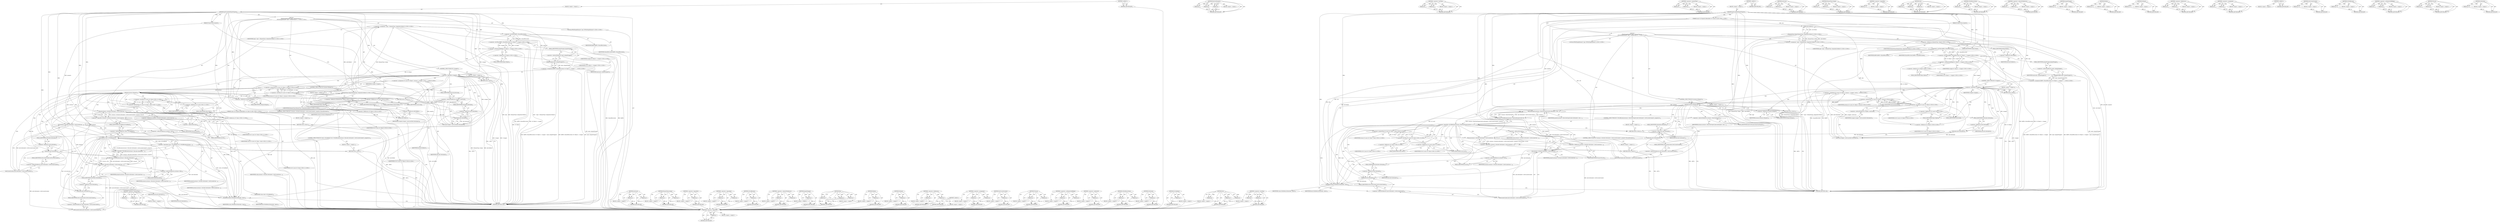 digraph "GetIsolate" {
vulnerable_227 [label=<(METHOD,IsUndefined)>];
vulnerable_228 [label=<(PARAM,p1)>];
vulnerable_229 [label=<(BLOCK,&lt;empty&gt;,&lt;empty&gt;)>];
vulnerable_230 [label=<(METHOD_RETURN,ANY)>];
vulnerable_208 [label=<(METHOD,Get)>];
vulnerable_209 [label=<(PARAM,p1)>];
vulnerable_210 [label=<(PARAM,p2)>];
vulnerable_211 [label=<(PARAM,p3)>];
vulnerable_212 [label=<(BLOCK,&lt;empty&gt;,&lt;empty&gt;)>];
vulnerable_213 [label=<(METHOD_RETURN,ANY)>];
vulnerable_162 [label=<(METHOD,&lt;operator&gt;.lessThan)>];
vulnerable_163 [label=<(PARAM,p1)>];
vulnerable_164 [label=<(PARAM,p2)>];
vulnerable_165 [label=<(BLOCK,&lt;empty&gt;,&lt;empty&gt;)>];
vulnerable_166 [label=<(METHOD_RETURN,ANY)>];
vulnerable_185 [label=<(METHOD,&lt;operator&gt;.greaterThan)>];
vulnerable_186 [label=<(PARAM,p1)>];
vulnerable_187 [label=<(PARAM,p2)>];
vulnerable_188 [label=<(BLOCK,&lt;empty&gt;,&lt;empty&gt;)>];
vulnerable_189 [label=<(METHOD_RETURN,ANY)>];
vulnerable_6 [label=<(METHOD,&lt;global&gt;)<SUB>1</SUB>>];
vulnerable_7 [label=<(BLOCK,&lt;empty&gt;,&lt;empty&gt;)<SUB>1</SUB>>];
vulnerable_8 [label=<(METHOD,getScriptableObjectProperty)<SUB>1</SUB>>];
vulnerable_9 [label=<(PARAM,PropertyType property)<SUB>1</SUB>>];
vulnerable_10 [label="<(PARAM,const v8::PropertyCallbackInfo&lt;v8::Value&gt;&amp; info)<SUB>1</SUB>>"];
vulnerable_11 [label="<(BLOCK,{
    HTMLPlugInElement* impl = ElementType::to...,{
    HTMLPlugInElement* impl = ElementType::to...)<SUB>2</SUB>>"];
vulnerable_12 [label="<(LOCAL,HTMLPlugInElement* impl: HTMLPlugInElement*)<SUB>3</SUB>>"];
vulnerable_13 [label="<(&lt;operator&gt;.assignment,* impl = ElementType::toImpl(info.Holder()))<SUB>3</SUB>>"];
vulnerable_14 [label="<(IDENTIFIER,impl,* impl = ElementType::toImpl(info.Holder()))<SUB>3</SUB>>"];
vulnerable_15 [label="<(ElementType.toImpl,ElementType::toImpl(info.Holder()))<SUB>3</SUB>>"];
vulnerable_16 [label="<(&lt;operator&gt;.fieldAccess,ElementType::toImpl)<SUB>3</SUB>>"];
vulnerable_17 [label="<(IDENTIFIER,ElementType,ElementType::toImpl(info.Holder()))<SUB>3</SUB>>"];
vulnerable_18 [label=<(FIELD_IDENTIFIER,toImpl,toImpl)<SUB>3</SUB>>];
vulnerable_19 [label=<(Holder,info.Holder())<SUB>3</SUB>>];
vulnerable_20 [label=<(&lt;operator&gt;.fieldAccess,info.Holder)<SUB>3</SUB>>];
vulnerable_21 [label=<(IDENTIFIER,info,info.Holder())<SUB>3</SUB>>];
vulnerable_22 [label=<(FIELD_IDENTIFIER,Holder,Holder)<SUB>3</SUB>>];
vulnerable_23 [label="<(&lt;operator&gt;.assignment,RefPtr&lt;SharedPersistent&lt;v8::Object&gt;&gt; wrapper = ...)<SUB>4</SUB>>"];
vulnerable_24 [label="<(&lt;operator&gt;.lessThan,RefPtr&lt;SharedPersistent&lt;v8::Object&gt;&gt; wrapper)<SUB>4</SUB>>"];
vulnerable_25 [label=<(&lt;operator&gt;.lessThan,RefPtr&lt;SharedPersistent)<SUB>4</SUB>>];
vulnerable_26 [label=<(IDENTIFIER,RefPtr,RefPtr&lt;SharedPersistent)<SUB>4</SUB>>];
vulnerable_27 [label=<(IDENTIFIER,SharedPersistent,RefPtr&lt;SharedPersistent)<SUB>4</SUB>>];
vulnerable_28 [label="<(&lt;operator&gt;.arithmeticShiftRight,v8::Object&gt;&gt; wrapper)<SUB>4</SUB>>"];
vulnerable_29 [label="<(&lt;operator&gt;.fieldAccess,v8::Object)<SUB>4</SUB>>"];
vulnerable_30 [label="<(IDENTIFIER,v8,v8::Object&gt;&gt; wrapper)<SUB>4</SUB>>"];
vulnerable_31 [label=<(FIELD_IDENTIFIER,Object,Object)<SUB>4</SUB>>];
vulnerable_32 [label="<(IDENTIFIER,wrapper,v8::Object&gt;&gt; wrapper)<SUB>4</SUB>>"];
vulnerable_33 [label=<(pluginWrapper,impl-&gt;pluginWrapper())<SUB>4</SUB>>];
vulnerable_34 [label=<(&lt;operator&gt;.indirectFieldAccess,impl-&gt;pluginWrapper)<SUB>4</SUB>>];
vulnerable_35 [label=<(IDENTIFIER,impl,impl-&gt;pluginWrapper())<SUB>4</SUB>>];
vulnerable_36 [label=<(FIELD_IDENTIFIER,pluginWrapper,pluginWrapper)<SUB>4</SUB>>];
vulnerable_37 [label=<(CONTROL_STRUCTURE,IF,if (!wrapper))<SUB>5</SUB>>];
vulnerable_38 [label=<(&lt;operator&gt;.logicalNot,!wrapper)<SUB>5</SUB>>];
vulnerable_39 [label=<(IDENTIFIER,wrapper,!wrapper)<SUB>5</SUB>>];
vulnerable_40 [label=<(BLOCK,&lt;empty&gt;,&lt;empty&gt;)<SUB>6</SUB>>];
vulnerable_41 [label=<(RETURN,return;,return;)<SUB>6</SUB>>];
vulnerable_42 [label="<(&lt;operator&gt;.assignment,v8::Local&lt;v8::Object&gt; instance = wrapper-&gt;newLo...)<SUB>8</SUB>>"];
vulnerable_43 [label="<(&lt;operator&gt;.greaterThan,v8::Local&lt;v8::Object&gt; instance)<SUB>8</SUB>>"];
vulnerable_44 [label="<(&lt;operator&gt;.lessThan,v8::Local&lt;v8::Object)<SUB>8</SUB>>"];
vulnerable_45 [label="<(&lt;operator&gt;.fieldAccess,v8::Local)<SUB>8</SUB>>"];
vulnerable_46 [label="<(IDENTIFIER,v8,v8::Local&lt;v8::Object)<SUB>8</SUB>>"];
vulnerable_47 [label=<(FIELD_IDENTIFIER,Local,Local)<SUB>8</SUB>>];
vulnerable_48 [label="<(&lt;operator&gt;.fieldAccess,v8::Object)<SUB>8</SUB>>"];
vulnerable_49 [label="<(IDENTIFIER,v8,v8::Local&lt;v8::Object)<SUB>8</SUB>>"];
vulnerable_50 [label=<(FIELD_IDENTIFIER,Object,Object)<SUB>8</SUB>>];
vulnerable_51 [label="<(IDENTIFIER,instance,v8::Local&lt;v8::Object&gt; instance)<SUB>8</SUB>>"];
vulnerable_52 [label=<(newLocal,wrapper-&gt;newLocal(info.GetIsolate()))<SUB>8</SUB>>];
vulnerable_53 [label=<(&lt;operator&gt;.indirectFieldAccess,wrapper-&gt;newLocal)<SUB>8</SUB>>];
vulnerable_54 [label=<(IDENTIFIER,wrapper,wrapper-&gt;newLocal(info.GetIsolate()))<SUB>8</SUB>>];
vulnerable_55 [label=<(FIELD_IDENTIFIER,newLocal,newLocal)<SUB>8</SUB>>];
vulnerable_56 [label=<(GetIsolate,info.GetIsolate())<SUB>8</SUB>>];
vulnerable_57 [label=<(&lt;operator&gt;.fieldAccess,info.GetIsolate)<SUB>8</SUB>>];
vulnerable_58 [label=<(IDENTIFIER,info,info.GetIsolate())<SUB>8</SUB>>];
vulnerable_59 [label=<(FIELD_IDENTIFIER,GetIsolate,GetIsolate)<SUB>8</SUB>>];
vulnerable_60 [label=<(CONTROL_STRUCTURE,IF,if (instance.IsEmpty()))<SUB>9</SUB>>];
vulnerable_61 [label=<(IsEmpty,instance.IsEmpty())<SUB>9</SUB>>];
vulnerable_62 [label=<(&lt;operator&gt;.fieldAccess,instance.IsEmpty)<SUB>9</SUB>>];
vulnerable_63 [label=<(IDENTIFIER,instance,instance.IsEmpty())<SUB>9</SUB>>];
vulnerable_64 [label=<(FIELD_IDENTIFIER,IsEmpty,IsEmpty)<SUB>9</SUB>>];
vulnerable_65 [label=<(BLOCK,&lt;empty&gt;,&lt;empty&gt;)<SUB>10</SUB>>];
vulnerable_66 [label=<(RETURN,return;,return;)<SUB>10</SUB>>];
vulnerable_67 [label="<(&lt;operator&gt;.greaterThan,v8::Local&lt;v8::Value&gt; value)<SUB>12</SUB>>"];
vulnerable_68 [label="<(&lt;operator&gt;.lessThan,v8::Local&lt;v8::Value)<SUB>12</SUB>>"];
vulnerable_69 [label="<(&lt;operator&gt;.fieldAccess,v8::Local)<SUB>12</SUB>>"];
vulnerable_70 [label="<(IDENTIFIER,v8,v8::Local&lt;v8::Value)<SUB>12</SUB>>"];
vulnerable_71 [label=<(FIELD_IDENTIFIER,Local,Local)<SUB>12</SUB>>];
vulnerable_72 [label="<(&lt;operator&gt;.fieldAccess,v8::Value)<SUB>12</SUB>>"];
vulnerable_73 [label="<(IDENTIFIER,v8,v8::Local&lt;v8::Value)<SUB>12</SUB>>"];
vulnerable_74 [label=<(FIELD_IDENTIFIER,Value,Value)<SUB>12</SUB>>];
vulnerable_75 [label="<(IDENTIFIER,value,v8::Local&lt;v8::Value&gt; value)<SUB>12</SUB>>"];
vulnerable_76 [label=<(CONTROL_STRUCTURE,IF,if (!instance-&gt;Get(info.GetIsolate()-&gt;GetCurrentContext(), property).ToLocal(&amp;value)))<SUB>13</SUB>>];
vulnerable_77 [label=<(&lt;operator&gt;.logicalNot,!instance-&gt;Get(info.GetIsolate()-&gt;GetCurrentCon...)<SUB>13</SUB>>];
vulnerable_78 [label=<(ToLocal,instance-&gt;Get(info.GetIsolate()-&gt;GetCurrentCont...)<SUB>13</SUB>>];
vulnerable_79 [label=<(&lt;operator&gt;.fieldAccess,instance-&gt;Get(info.GetIsolate()-&gt;GetCurrentCont...)<SUB>13</SUB>>];
vulnerable_80 [label=<(Get,instance-&gt;Get(info.GetIsolate()-&gt;GetCurrentCont...)<SUB>13</SUB>>];
vulnerable_81 [label=<(&lt;operator&gt;.indirectFieldAccess,instance-&gt;Get)<SUB>13</SUB>>];
vulnerable_82 [label=<(IDENTIFIER,instance,instance-&gt;Get(info.GetIsolate()-&gt;GetCurrentCont...)<SUB>13</SUB>>];
vulnerable_83 [label=<(FIELD_IDENTIFIER,Get,Get)<SUB>13</SUB>>];
vulnerable_84 [label=<(GetCurrentContext,info.GetIsolate()-&gt;GetCurrentContext())<SUB>13</SUB>>];
vulnerable_85 [label=<(&lt;operator&gt;.indirectFieldAccess,info.GetIsolate()-&gt;GetCurrentContext)<SUB>13</SUB>>];
vulnerable_86 [label=<(GetIsolate,info.GetIsolate())<SUB>13</SUB>>];
vulnerable_87 [label=<(&lt;operator&gt;.fieldAccess,info.GetIsolate)<SUB>13</SUB>>];
vulnerable_88 [label=<(IDENTIFIER,info,info.GetIsolate())<SUB>13</SUB>>];
vulnerable_89 [label=<(FIELD_IDENTIFIER,GetIsolate,GetIsolate)<SUB>13</SUB>>];
vulnerable_90 [label=<(FIELD_IDENTIFIER,GetCurrentContext,GetCurrentContext)<SUB>13</SUB>>];
vulnerable_91 [label=<(IDENTIFIER,property,instance-&gt;Get(info.GetIsolate()-&gt;GetCurrentCont...)<SUB>13</SUB>>];
vulnerable_92 [label=<(FIELD_IDENTIFIER,ToLocal,ToLocal)<SUB>13</SUB>>];
vulnerable_93 [label=<(&lt;operator&gt;.addressOf,&amp;value)<SUB>13</SUB>>];
vulnerable_94 [label=<(IDENTIFIER,value,instance-&gt;Get(info.GetIsolate()-&gt;GetCurrentCont...)<SUB>13</SUB>>];
vulnerable_95 [label=<(BLOCK,&lt;empty&gt;,&lt;empty&gt;)<SUB>14</SUB>>];
vulnerable_96 [label=<(RETURN,return;,return;)<SUB>14</SUB>>];
vulnerable_97 [label=<(CONTROL_STRUCTURE,IF,if (value-&gt;IsUndefined() &amp;&amp; !v8CallBoolean(instance-&gt;Has(info.GetIsolate()-&gt;GetCurrentContext(), property))))<SUB>16</SUB>>];
vulnerable_98 [label=<(&lt;operator&gt;.logicalAnd,value-&gt;IsUndefined() &amp;&amp; !v8CallBoolean(instance...)<SUB>16</SUB>>];
vulnerable_99 [label=<(IsUndefined,value-&gt;IsUndefined())<SUB>16</SUB>>];
vulnerable_100 [label=<(&lt;operator&gt;.indirectFieldAccess,value-&gt;IsUndefined)<SUB>16</SUB>>];
vulnerable_101 [label=<(IDENTIFIER,value,value-&gt;IsUndefined())<SUB>16</SUB>>];
vulnerable_102 [label=<(FIELD_IDENTIFIER,IsUndefined,IsUndefined)<SUB>16</SUB>>];
vulnerable_103 [label=<(&lt;operator&gt;.logicalNot,!v8CallBoolean(instance-&gt;Has(info.GetIsolate()-...)<SUB>16</SUB>>];
vulnerable_104 [label=<(v8CallBoolean,v8CallBoolean(instance-&gt;Has(info.GetIsolate()-&gt;...)<SUB>16</SUB>>];
vulnerable_105 [label=<(Has,instance-&gt;Has(info.GetIsolate()-&gt;GetCurrentCont...)<SUB>16</SUB>>];
vulnerable_106 [label=<(&lt;operator&gt;.indirectFieldAccess,instance-&gt;Has)<SUB>16</SUB>>];
vulnerable_107 [label=<(IDENTIFIER,instance,instance-&gt;Has(info.GetIsolate()-&gt;GetCurrentCont...)<SUB>16</SUB>>];
vulnerable_108 [label=<(FIELD_IDENTIFIER,Has,Has)<SUB>16</SUB>>];
vulnerable_109 [label=<(GetCurrentContext,info.GetIsolate()-&gt;GetCurrentContext())<SUB>16</SUB>>];
vulnerable_110 [label=<(&lt;operator&gt;.indirectFieldAccess,info.GetIsolate()-&gt;GetCurrentContext)<SUB>16</SUB>>];
vulnerable_111 [label=<(GetIsolate,info.GetIsolate())<SUB>16</SUB>>];
vulnerable_112 [label=<(&lt;operator&gt;.fieldAccess,info.GetIsolate)<SUB>16</SUB>>];
vulnerable_113 [label=<(IDENTIFIER,info,info.GetIsolate())<SUB>16</SUB>>];
vulnerable_114 [label=<(FIELD_IDENTIFIER,GetIsolate,GetIsolate)<SUB>16</SUB>>];
vulnerable_115 [label=<(FIELD_IDENTIFIER,GetCurrentContext,GetCurrentContext)<SUB>16</SUB>>];
vulnerable_116 [label=<(IDENTIFIER,property,instance-&gt;Has(info.GetIsolate()-&gt;GetCurrentCont...)<SUB>16</SUB>>];
vulnerable_117 [label=<(BLOCK,&lt;empty&gt;,&lt;empty&gt;)<SUB>17</SUB>>];
vulnerable_118 [label=<(RETURN,return;,return;)<SUB>17</SUB>>];
vulnerable_119 [label=<(v8SetReturnValue,v8SetReturnValue(info, value))<SUB>19</SUB>>];
vulnerable_120 [label=<(IDENTIFIER,info,v8SetReturnValue(info, value))<SUB>19</SUB>>];
vulnerable_121 [label=<(IDENTIFIER,value,v8SetReturnValue(info, value))<SUB>19</SUB>>];
vulnerable_122 [label=<(METHOD_RETURN,void)<SUB>1</SUB>>];
vulnerable_124 [label=<(METHOD_RETURN,ANY)<SUB>1</SUB>>];
vulnerable_190 [label=<(METHOD,newLocal)>];
vulnerable_191 [label=<(PARAM,p1)>];
vulnerable_192 [label=<(PARAM,p2)>];
vulnerable_193 [label=<(BLOCK,&lt;empty&gt;,&lt;empty&gt;)>];
vulnerable_194 [label=<(METHOD_RETURN,ANY)>];
vulnerable_148 [label=<(METHOD,ElementType.toImpl)>];
vulnerable_149 [label=<(PARAM,p1)>];
vulnerable_150 [label=<(PARAM,p2)>];
vulnerable_151 [label=<(BLOCK,&lt;empty&gt;,&lt;empty&gt;)>];
vulnerable_152 [label=<(METHOD_RETURN,ANY)>];
vulnerable_181 [label=<(METHOD,&lt;operator&gt;.logicalNot)>];
vulnerable_182 [label=<(PARAM,p1)>];
vulnerable_183 [label=<(BLOCK,&lt;empty&gt;,&lt;empty&gt;)>];
vulnerable_184 [label=<(METHOD_RETURN,ANY)>];
vulnerable_222 [label=<(METHOD,&lt;operator&gt;.logicalAnd)>];
vulnerable_223 [label=<(PARAM,p1)>];
vulnerable_224 [label=<(PARAM,p2)>];
vulnerable_225 [label=<(BLOCK,&lt;empty&gt;,&lt;empty&gt;)>];
vulnerable_226 [label=<(METHOD_RETURN,ANY)>];
vulnerable_231 [label=<(METHOD,v8CallBoolean)>];
vulnerable_232 [label=<(PARAM,p1)>];
vulnerable_233 [label=<(BLOCK,&lt;empty&gt;,&lt;empty&gt;)>];
vulnerable_234 [label=<(METHOD_RETURN,ANY)>];
vulnerable_176 [label=<(METHOD,&lt;operator&gt;.indirectFieldAccess)>];
vulnerable_177 [label=<(PARAM,p1)>];
vulnerable_178 [label=<(PARAM,p2)>];
vulnerable_179 [label=<(BLOCK,&lt;empty&gt;,&lt;empty&gt;)>];
vulnerable_180 [label=<(METHOD_RETURN,ANY)>];
vulnerable_172 [label=<(METHOD,pluginWrapper)>];
vulnerable_173 [label=<(PARAM,p1)>];
vulnerable_174 [label=<(BLOCK,&lt;empty&gt;,&lt;empty&gt;)>];
vulnerable_175 [label=<(METHOD_RETURN,ANY)>];
vulnerable_235 [label=<(METHOD,Has)>];
vulnerable_236 [label=<(PARAM,p1)>];
vulnerable_237 [label=<(PARAM,p2)>];
vulnerable_238 [label=<(PARAM,p3)>];
vulnerable_239 [label=<(BLOCK,&lt;empty&gt;,&lt;empty&gt;)>];
vulnerable_240 [label=<(METHOD_RETURN,ANY)>];
vulnerable_158 [label=<(METHOD,Holder)>];
vulnerable_159 [label=<(PARAM,p1)>];
vulnerable_160 [label=<(BLOCK,&lt;empty&gt;,&lt;empty&gt;)>];
vulnerable_161 [label=<(METHOD_RETURN,ANY)>];
vulnerable_199 [label=<(METHOD,IsEmpty)>];
vulnerable_200 [label=<(PARAM,p1)>];
vulnerable_201 [label=<(BLOCK,&lt;empty&gt;,&lt;empty&gt;)>];
vulnerable_202 [label=<(METHOD_RETURN,ANY)>];
vulnerable_153 [label=<(METHOD,&lt;operator&gt;.fieldAccess)>];
vulnerable_154 [label=<(PARAM,p1)>];
vulnerable_155 [label=<(PARAM,p2)>];
vulnerable_156 [label=<(BLOCK,&lt;empty&gt;,&lt;empty&gt;)>];
vulnerable_157 [label=<(METHOD_RETURN,ANY)>];
vulnerable_143 [label=<(METHOD,&lt;operator&gt;.assignment)>];
vulnerable_144 [label=<(PARAM,p1)>];
vulnerable_145 [label=<(PARAM,p2)>];
vulnerable_146 [label=<(BLOCK,&lt;empty&gt;,&lt;empty&gt;)>];
vulnerable_147 [label=<(METHOD_RETURN,ANY)>];
vulnerable_137 [label=<(METHOD,&lt;global&gt;)<SUB>1</SUB>>];
vulnerable_138 [label=<(BLOCK,&lt;empty&gt;,&lt;empty&gt;)>];
vulnerable_139 [label=<(METHOD_RETURN,ANY)>];
vulnerable_214 [label=<(METHOD,GetCurrentContext)>];
vulnerable_215 [label=<(PARAM,p1)>];
vulnerable_216 [label=<(BLOCK,&lt;empty&gt;,&lt;empty&gt;)>];
vulnerable_217 [label=<(METHOD_RETURN,ANY)>];
vulnerable_203 [label=<(METHOD,ToLocal)>];
vulnerable_204 [label=<(PARAM,p1)>];
vulnerable_205 [label=<(PARAM,p2)>];
vulnerable_206 [label=<(BLOCK,&lt;empty&gt;,&lt;empty&gt;)>];
vulnerable_207 [label=<(METHOD_RETURN,ANY)>];
vulnerable_167 [label=<(METHOD,&lt;operator&gt;.arithmeticShiftRight)>];
vulnerable_168 [label=<(PARAM,p1)>];
vulnerable_169 [label=<(PARAM,p2)>];
vulnerable_170 [label=<(BLOCK,&lt;empty&gt;,&lt;empty&gt;)>];
vulnerable_171 [label=<(METHOD_RETURN,ANY)>];
vulnerable_218 [label=<(METHOD,&lt;operator&gt;.addressOf)>];
vulnerable_219 [label=<(PARAM,p1)>];
vulnerable_220 [label=<(BLOCK,&lt;empty&gt;,&lt;empty&gt;)>];
vulnerable_221 [label=<(METHOD_RETURN,ANY)>];
vulnerable_241 [label=<(METHOD,v8SetReturnValue)>];
vulnerable_242 [label=<(PARAM,p1)>];
vulnerable_243 [label=<(PARAM,p2)>];
vulnerable_244 [label=<(BLOCK,&lt;empty&gt;,&lt;empty&gt;)>];
vulnerable_245 [label=<(METHOD_RETURN,ANY)>];
vulnerable_195 [label=<(METHOD,GetIsolate)>];
vulnerable_196 [label=<(PARAM,p1)>];
vulnerable_197 [label=<(BLOCK,&lt;empty&gt;,&lt;empty&gt;)>];
vulnerable_198 [label=<(METHOD_RETURN,ANY)>];
fixed_223 [label=<(METHOD,&lt;operator&gt;.addressOf)>];
fixed_224 [label=<(PARAM,p1)>];
fixed_225 [label=<(BLOCK,&lt;empty&gt;,&lt;empty&gt;)>];
fixed_226 [label=<(METHOD_RETURN,ANY)>];
fixed_202 [label=<(METHOD,HasOwnProperty)>];
fixed_203 [label=<(PARAM,p1)>];
fixed_204 [label=<(PARAM,p2)>];
fixed_205 [label=<(PARAM,p3)>];
fixed_206 [label=<(BLOCK,&lt;empty&gt;,&lt;empty&gt;)>];
fixed_207 [label=<(METHOD_RETURN,ANY)>];
fixed_157 [label=<(METHOD,&lt;operator&gt;.lessThan)>];
fixed_158 [label=<(PARAM,p1)>];
fixed_159 [label=<(PARAM,p2)>];
fixed_160 [label=<(BLOCK,&lt;empty&gt;,&lt;empty&gt;)>];
fixed_161 [label=<(METHOD_RETURN,ANY)>];
fixed_180 [label=<(METHOD,&lt;operator&gt;.greaterThan)>];
fixed_181 [label=<(PARAM,p1)>];
fixed_182 [label=<(PARAM,p2)>];
fixed_183 [label=<(BLOCK,&lt;empty&gt;,&lt;empty&gt;)>];
fixed_184 [label=<(METHOD_RETURN,ANY)>];
fixed_6 [label=<(METHOD,&lt;global&gt;)<SUB>1</SUB>>];
fixed_7 [label=<(BLOCK,&lt;empty&gt;,&lt;empty&gt;)<SUB>1</SUB>>];
fixed_8 [label=<(METHOD,getScriptableObjectProperty)<SUB>1</SUB>>];
fixed_9 [label=<(PARAM,PropertyType property)<SUB>1</SUB>>];
fixed_10 [label="<(PARAM,const v8::PropertyCallbackInfo&lt;v8::Value&gt;&amp; info)<SUB>1</SUB>>"];
fixed_11 [label="<(BLOCK,{
    HTMLPlugInElement* impl = ElementType::to...,{
    HTMLPlugInElement* impl = ElementType::to...)<SUB>2</SUB>>"];
fixed_12 [label="<(LOCAL,HTMLPlugInElement* impl: HTMLPlugInElement*)<SUB>3</SUB>>"];
fixed_13 [label="<(&lt;operator&gt;.assignment,* impl = ElementType::toImpl(info.Holder()))<SUB>3</SUB>>"];
fixed_14 [label="<(IDENTIFIER,impl,* impl = ElementType::toImpl(info.Holder()))<SUB>3</SUB>>"];
fixed_15 [label="<(ElementType.toImpl,ElementType::toImpl(info.Holder()))<SUB>3</SUB>>"];
fixed_16 [label="<(&lt;operator&gt;.fieldAccess,ElementType::toImpl)<SUB>3</SUB>>"];
fixed_17 [label="<(IDENTIFIER,ElementType,ElementType::toImpl(info.Holder()))<SUB>3</SUB>>"];
fixed_18 [label=<(FIELD_IDENTIFIER,toImpl,toImpl)<SUB>3</SUB>>];
fixed_19 [label=<(Holder,info.Holder())<SUB>3</SUB>>];
fixed_20 [label=<(&lt;operator&gt;.fieldAccess,info.Holder)<SUB>3</SUB>>];
fixed_21 [label=<(IDENTIFIER,info,info.Holder())<SUB>3</SUB>>];
fixed_22 [label=<(FIELD_IDENTIFIER,Holder,Holder)<SUB>3</SUB>>];
fixed_23 [label="<(&lt;operator&gt;.assignment,RefPtr&lt;SharedPersistent&lt;v8::Object&gt;&gt; wrapper = ...)<SUB>4</SUB>>"];
fixed_24 [label="<(&lt;operator&gt;.lessThan,RefPtr&lt;SharedPersistent&lt;v8::Object&gt;&gt; wrapper)<SUB>4</SUB>>"];
fixed_25 [label=<(&lt;operator&gt;.lessThan,RefPtr&lt;SharedPersistent)<SUB>4</SUB>>];
fixed_26 [label=<(IDENTIFIER,RefPtr,RefPtr&lt;SharedPersistent)<SUB>4</SUB>>];
fixed_27 [label=<(IDENTIFIER,SharedPersistent,RefPtr&lt;SharedPersistent)<SUB>4</SUB>>];
fixed_28 [label="<(&lt;operator&gt;.arithmeticShiftRight,v8::Object&gt;&gt; wrapper)<SUB>4</SUB>>"];
fixed_29 [label="<(&lt;operator&gt;.fieldAccess,v8::Object)<SUB>4</SUB>>"];
fixed_30 [label="<(IDENTIFIER,v8,v8::Object&gt;&gt; wrapper)<SUB>4</SUB>>"];
fixed_31 [label=<(FIELD_IDENTIFIER,Object,Object)<SUB>4</SUB>>];
fixed_32 [label="<(IDENTIFIER,wrapper,v8::Object&gt;&gt; wrapper)<SUB>4</SUB>>"];
fixed_33 [label=<(pluginWrapper,impl-&gt;pluginWrapper())<SUB>4</SUB>>];
fixed_34 [label=<(&lt;operator&gt;.indirectFieldAccess,impl-&gt;pluginWrapper)<SUB>4</SUB>>];
fixed_35 [label=<(IDENTIFIER,impl,impl-&gt;pluginWrapper())<SUB>4</SUB>>];
fixed_36 [label=<(FIELD_IDENTIFIER,pluginWrapper,pluginWrapper)<SUB>4</SUB>>];
fixed_37 [label=<(CONTROL_STRUCTURE,IF,if (!wrapper))<SUB>5</SUB>>];
fixed_38 [label=<(&lt;operator&gt;.logicalNot,!wrapper)<SUB>5</SUB>>];
fixed_39 [label=<(IDENTIFIER,wrapper,!wrapper)<SUB>5</SUB>>];
fixed_40 [label=<(BLOCK,&lt;empty&gt;,&lt;empty&gt;)<SUB>6</SUB>>];
fixed_41 [label=<(RETURN,return;,return;)<SUB>6</SUB>>];
fixed_42 [label="<(&lt;operator&gt;.assignment,v8::Local&lt;v8::Object&gt; instance = wrapper-&gt;newLo...)<SUB>8</SUB>>"];
fixed_43 [label="<(&lt;operator&gt;.greaterThan,v8::Local&lt;v8::Object&gt; instance)<SUB>8</SUB>>"];
fixed_44 [label="<(&lt;operator&gt;.lessThan,v8::Local&lt;v8::Object)<SUB>8</SUB>>"];
fixed_45 [label="<(&lt;operator&gt;.fieldAccess,v8::Local)<SUB>8</SUB>>"];
fixed_46 [label="<(IDENTIFIER,v8,v8::Local&lt;v8::Object)<SUB>8</SUB>>"];
fixed_47 [label=<(FIELD_IDENTIFIER,Local,Local)<SUB>8</SUB>>];
fixed_48 [label="<(&lt;operator&gt;.fieldAccess,v8::Object)<SUB>8</SUB>>"];
fixed_49 [label="<(IDENTIFIER,v8,v8::Local&lt;v8::Object)<SUB>8</SUB>>"];
fixed_50 [label=<(FIELD_IDENTIFIER,Object,Object)<SUB>8</SUB>>];
fixed_51 [label="<(IDENTIFIER,instance,v8::Local&lt;v8::Object&gt; instance)<SUB>8</SUB>>"];
fixed_52 [label=<(newLocal,wrapper-&gt;newLocal(info.GetIsolate()))<SUB>8</SUB>>];
fixed_53 [label=<(&lt;operator&gt;.indirectFieldAccess,wrapper-&gt;newLocal)<SUB>8</SUB>>];
fixed_54 [label=<(IDENTIFIER,wrapper,wrapper-&gt;newLocal(info.GetIsolate()))<SUB>8</SUB>>];
fixed_55 [label=<(FIELD_IDENTIFIER,newLocal,newLocal)<SUB>8</SUB>>];
fixed_56 [label=<(GetIsolate,info.GetIsolate())<SUB>8</SUB>>];
fixed_57 [label=<(&lt;operator&gt;.fieldAccess,info.GetIsolate)<SUB>8</SUB>>];
fixed_58 [label=<(IDENTIFIER,info,info.GetIsolate())<SUB>8</SUB>>];
fixed_59 [label=<(FIELD_IDENTIFIER,GetIsolate,GetIsolate)<SUB>8</SUB>>];
fixed_60 [label=<(CONTROL_STRUCTURE,IF,if (instance.IsEmpty()))<SUB>9</SUB>>];
fixed_61 [label=<(IsEmpty,instance.IsEmpty())<SUB>9</SUB>>];
fixed_62 [label=<(&lt;operator&gt;.fieldAccess,instance.IsEmpty)<SUB>9</SUB>>];
fixed_63 [label=<(IDENTIFIER,instance,instance.IsEmpty())<SUB>9</SUB>>];
fixed_64 [label=<(FIELD_IDENTIFIER,IsEmpty,IsEmpty)<SUB>9</SUB>>];
fixed_65 [label=<(BLOCK,&lt;empty&gt;,&lt;empty&gt;)<SUB>10</SUB>>];
fixed_66 [label=<(RETURN,return;,return;)<SUB>10</SUB>>];
fixed_67 [label=<(CONTROL_STRUCTURE,IF,if (!v8CallBoolean(instance-&gt;HasOwnProperty(info.GetIsolate()-&gt;GetCurrentContext(), property))))<SUB>12</SUB>>];
fixed_68 [label=<(&lt;operator&gt;.logicalNot,!v8CallBoolean(instance-&gt;HasOwnProperty(info.Ge...)<SUB>12</SUB>>];
fixed_69 [label=<(v8CallBoolean,v8CallBoolean(instance-&gt;HasOwnProperty(info.Get...)<SUB>12</SUB>>];
fixed_70 [label=<(HasOwnProperty,instance-&gt;HasOwnProperty(info.GetIsolate()-&gt;Get...)<SUB>12</SUB>>];
fixed_71 [label=<(&lt;operator&gt;.indirectFieldAccess,instance-&gt;HasOwnProperty)<SUB>12</SUB>>];
fixed_72 [label=<(IDENTIFIER,instance,instance-&gt;HasOwnProperty(info.GetIsolate()-&gt;Get...)<SUB>12</SUB>>];
fixed_73 [label=<(FIELD_IDENTIFIER,HasOwnProperty,HasOwnProperty)<SUB>12</SUB>>];
fixed_74 [label=<(GetCurrentContext,info.GetIsolate()-&gt;GetCurrentContext())<SUB>12</SUB>>];
fixed_75 [label=<(&lt;operator&gt;.indirectFieldAccess,info.GetIsolate()-&gt;GetCurrentContext)<SUB>12</SUB>>];
fixed_76 [label=<(GetIsolate,info.GetIsolate())<SUB>12</SUB>>];
fixed_77 [label=<(&lt;operator&gt;.fieldAccess,info.GetIsolate)<SUB>12</SUB>>];
fixed_78 [label=<(IDENTIFIER,info,info.GetIsolate())<SUB>12</SUB>>];
fixed_79 [label=<(FIELD_IDENTIFIER,GetIsolate,GetIsolate)<SUB>12</SUB>>];
fixed_80 [label=<(FIELD_IDENTIFIER,GetCurrentContext,GetCurrentContext)<SUB>12</SUB>>];
fixed_81 [label=<(IDENTIFIER,property,instance-&gt;HasOwnProperty(info.GetIsolate()-&gt;Get...)<SUB>12</SUB>>];
fixed_82 [label=<(BLOCK,&lt;empty&gt;,&lt;empty&gt;)<SUB>13</SUB>>];
fixed_83 [label=<(RETURN,return;,return;)<SUB>13</SUB>>];
fixed_84 [label="<(&lt;operator&gt;.greaterThan,v8::Local&lt;v8::Value&gt; value)<SUB>15</SUB>>"];
fixed_85 [label="<(&lt;operator&gt;.lessThan,v8::Local&lt;v8::Value)<SUB>15</SUB>>"];
fixed_86 [label="<(&lt;operator&gt;.fieldAccess,v8::Local)<SUB>15</SUB>>"];
fixed_87 [label="<(IDENTIFIER,v8,v8::Local&lt;v8::Value)<SUB>15</SUB>>"];
fixed_88 [label=<(FIELD_IDENTIFIER,Local,Local)<SUB>15</SUB>>];
fixed_89 [label="<(&lt;operator&gt;.fieldAccess,v8::Value)<SUB>15</SUB>>"];
fixed_90 [label="<(IDENTIFIER,v8,v8::Local&lt;v8::Value)<SUB>15</SUB>>"];
fixed_91 [label=<(FIELD_IDENTIFIER,Value,Value)<SUB>15</SUB>>];
fixed_92 [label="<(IDENTIFIER,value,v8::Local&lt;v8::Value&gt; value)<SUB>15</SUB>>"];
fixed_93 [label=<(CONTROL_STRUCTURE,IF,if (!instance-&gt;Get(info.GetIsolate()-&gt;GetCurrentContext(), property).ToLocal(&amp;value)))<SUB>16</SUB>>];
fixed_94 [label=<(&lt;operator&gt;.logicalNot,!instance-&gt;Get(info.GetIsolate()-&gt;GetCurrentCon...)<SUB>16</SUB>>];
fixed_95 [label=<(ToLocal,instance-&gt;Get(info.GetIsolate()-&gt;GetCurrentCont...)<SUB>16</SUB>>];
fixed_96 [label=<(&lt;operator&gt;.fieldAccess,instance-&gt;Get(info.GetIsolate()-&gt;GetCurrentCont...)<SUB>16</SUB>>];
fixed_97 [label=<(Get,instance-&gt;Get(info.GetIsolate()-&gt;GetCurrentCont...)<SUB>16</SUB>>];
fixed_98 [label=<(&lt;operator&gt;.indirectFieldAccess,instance-&gt;Get)<SUB>16</SUB>>];
fixed_99 [label=<(IDENTIFIER,instance,instance-&gt;Get(info.GetIsolate()-&gt;GetCurrentCont...)<SUB>16</SUB>>];
fixed_100 [label=<(FIELD_IDENTIFIER,Get,Get)<SUB>16</SUB>>];
fixed_101 [label=<(GetCurrentContext,info.GetIsolate()-&gt;GetCurrentContext())<SUB>16</SUB>>];
fixed_102 [label=<(&lt;operator&gt;.indirectFieldAccess,info.GetIsolate()-&gt;GetCurrentContext)<SUB>16</SUB>>];
fixed_103 [label=<(GetIsolate,info.GetIsolate())<SUB>16</SUB>>];
fixed_104 [label=<(&lt;operator&gt;.fieldAccess,info.GetIsolate)<SUB>16</SUB>>];
fixed_105 [label=<(IDENTIFIER,info,info.GetIsolate())<SUB>16</SUB>>];
fixed_106 [label=<(FIELD_IDENTIFIER,GetIsolate,GetIsolate)<SUB>16</SUB>>];
fixed_107 [label=<(FIELD_IDENTIFIER,GetCurrentContext,GetCurrentContext)<SUB>16</SUB>>];
fixed_108 [label=<(IDENTIFIER,property,instance-&gt;Get(info.GetIsolate()-&gt;GetCurrentCont...)<SUB>16</SUB>>];
fixed_109 [label=<(FIELD_IDENTIFIER,ToLocal,ToLocal)<SUB>16</SUB>>];
fixed_110 [label=<(&lt;operator&gt;.addressOf,&amp;value)<SUB>16</SUB>>];
fixed_111 [label=<(IDENTIFIER,value,instance-&gt;Get(info.GetIsolate()-&gt;GetCurrentCont...)<SUB>16</SUB>>];
fixed_112 [label=<(BLOCK,&lt;empty&gt;,&lt;empty&gt;)<SUB>17</SUB>>];
fixed_113 [label=<(RETURN,return;,return;)<SUB>17</SUB>>];
fixed_114 [label=<(v8SetReturnValue,v8SetReturnValue(info, value))<SUB>19</SUB>>];
fixed_115 [label=<(IDENTIFIER,info,v8SetReturnValue(info, value))<SUB>19</SUB>>];
fixed_116 [label=<(IDENTIFIER,value,v8SetReturnValue(info, value))<SUB>19</SUB>>];
fixed_117 [label=<(METHOD_RETURN,void)<SUB>1</SUB>>];
fixed_119 [label=<(METHOD_RETURN,ANY)<SUB>1</SUB>>];
fixed_185 [label=<(METHOD,newLocal)>];
fixed_186 [label=<(PARAM,p1)>];
fixed_187 [label=<(PARAM,p2)>];
fixed_188 [label=<(BLOCK,&lt;empty&gt;,&lt;empty&gt;)>];
fixed_189 [label=<(METHOD_RETURN,ANY)>];
fixed_143 [label=<(METHOD,ElementType.toImpl)>];
fixed_144 [label=<(PARAM,p1)>];
fixed_145 [label=<(PARAM,p2)>];
fixed_146 [label=<(BLOCK,&lt;empty&gt;,&lt;empty&gt;)>];
fixed_147 [label=<(METHOD_RETURN,ANY)>];
fixed_176 [label=<(METHOD,&lt;operator&gt;.logicalNot)>];
fixed_177 [label=<(PARAM,p1)>];
fixed_178 [label=<(BLOCK,&lt;empty&gt;,&lt;empty&gt;)>];
fixed_179 [label=<(METHOD_RETURN,ANY)>];
fixed_217 [label=<(METHOD,Get)>];
fixed_218 [label=<(PARAM,p1)>];
fixed_219 [label=<(PARAM,p2)>];
fixed_220 [label=<(PARAM,p3)>];
fixed_221 [label=<(BLOCK,&lt;empty&gt;,&lt;empty&gt;)>];
fixed_222 [label=<(METHOD_RETURN,ANY)>];
fixed_227 [label=<(METHOD,v8SetReturnValue)>];
fixed_228 [label=<(PARAM,p1)>];
fixed_229 [label=<(PARAM,p2)>];
fixed_230 [label=<(BLOCK,&lt;empty&gt;,&lt;empty&gt;)>];
fixed_231 [label=<(METHOD_RETURN,ANY)>];
fixed_171 [label=<(METHOD,&lt;operator&gt;.indirectFieldAccess)>];
fixed_172 [label=<(PARAM,p1)>];
fixed_173 [label=<(PARAM,p2)>];
fixed_174 [label=<(BLOCK,&lt;empty&gt;,&lt;empty&gt;)>];
fixed_175 [label=<(METHOD_RETURN,ANY)>];
fixed_167 [label=<(METHOD,pluginWrapper)>];
fixed_168 [label=<(PARAM,p1)>];
fixed_169 [label=<(BLOCK,&lt;empty&gt;,&lt;empty&gt;)>];
fixed_170 [label=<(METHOD_RETURN,ANY)>];
fixed_153 [label=<(METHOD,Holder)>];
fixed_154 [label=<(PARAM,p1)>];
fixed_155 [label=<(BLOCK,&lt;empty&gt;,&lt;empty&gt;)>];
fixed_156 [label=<(METHOD_RETURN,ANY)>];
fixed_194 [label=<(METHOD,IsEmpty)>];
fixed_195 [label=<(PARAM,p1)>];
fixed_196 [label=<(BLOCK,&lt;empty&gt;,&lt;empty&gt;)>];
fixed_197 [label=<(METHOD_RETURN,ANY)>];
fixed_148 [label=<(METHOD,&lt;operator&gt;.fieldAccess)>];
fixed_149 [label=<(PARAM,p1)>];
fixed_150 [label=<(PARAM,p2)>];
fixed_151 [label=<(BLOCK,&lt;empty&gt;,&lt;empty&gt;)>];
fixed_152 [label=<(METHOD_RETURN,ANY)>];
fixed_138 [label=<(METHOD,&lt;operator&gt;.assignment)>];
fixed_139 [label=<(PARAM,p1)>];
fixed_140 [label=<(PARAM,p2)>];
fixed_141 [label=<(BLOCK,&lt;empty&gt;,&lt;empty&gt;)>];
fixed_142 [label=<(METHOD_RETURN,ANY)>];
fixed_132 [label=<(METHOD,&lt;global&gt;)<SUB>1</SUB>>];
fixed_133 [label=<(BLOCK,&lt;empty&gt;,&lt;empty&gt;)>];
fixed_134 [label=<(METHOD_RETURN,ANY)>];
fixed_208 [label=<(METHOD,GetCurrentContext)>];
fixed_209 [label=<(PARAM,p1)>];
fixed_210 [label=<(BLOCK,&lt;empty&gt;,&lt;empty&gt;)>];
fixed_211 [label=<(METHOD_RETURN,ANY)>];
fixed_198 [label=<(METHOD,v8CallBoolean)>];
fixed_199 [label=<(PARAM,p1)>];
fixed_200 [label=<(BLOCK,&lt;empty&gt;,&lt;empty&gt;)>];
fixed_201 [label=<(METHOD_RETURN,ANY)>];
fixed_162 [label=<(METHOD,&lt;operator&gt;.arithmeticShiftRight)>];
fixed_163 [label=<(PARAM,p1)>];
fixed_164 [label=<(PARAM,p2)>];
fixed_165 [label=<(BLOCK,&lt;empty&gt;,&lt;empty&gt;)>];
fixed_166 [label=<(METHOD_RETURN,ANY)>];
fixed_212 [label=<(METHOD,ToLocal)>];
fixed_213 [label=<(PARAM,p1)>];
fixed_214 [label=<(PARAM,p2)>];
fixed_215 [label=<(BLOCK,&lt;empty&gt;,&lt;empty&gt;)>];
fixed_216 [label=<(METHOD_RETURN,ANY)>];
fixed_190 [label=<(METHOD,GetIsolate)>];
fixed_191 [label=<(PARAM,p1)>];
fixed_192 [label=<(BLOCK,&lt;empty&gt;,&lt;empty&gt;)>];
fixed_193 [label=<(METHOD_RETURN,ANY)>];
vulnerable_227 -> vulnerable_228  [key=0, label="AST: "];
vulnerable_227 -> vulnerable_228  [key=1, label="DDG: "];
vulnerable_227 -> vulnerable_229  [key=0, label="AST: "];
vulnerable_227 -> vulnerable_230  [key=0, label="AST: "];
vulnerable_227 -> vulnerable_230  [key=1, label="CFG: "];
vulnerable_228 -> vulnerable_230  [key=0, label="DDG: p1"];
vulnerable_229 -> fixed_223  [key=0];
vulnerable_230 -> fixed_223  [key=0];
vulnerable_208 -> vulnerable_209  [key=0, label="AST: "];
vulnerable_208 -> vulnerable_209  [key=1, label="DDG: "];
vulnerable_208 -> vulnerable_212  [key=0, label="AST: "];
vulnerable_208 -> vulnerable_210  [key=0, label="AST: "];
vulnerable_208 -> vulnerable_210  [key=1, label="DDG: "];
vulnerable_208 -> vulnerable_213  [key=0, label="AST: "];
vulnerable_208 -> vulnerable_213  [key=1, label="CFG: "];
vulnerable_208 -> vulnerable_211  [key=0, label="AST: "];
vulnerable_208 -> vulnerable_211  [key=1, label="DDG: "];
vulnerable_209 -> vulnerable_213  [key=0, label="DDG: p1"];
vulnerable_210 -> vulnerable_213  [key=0, label="DDG: p2"];
vulnerable_211 -> vulnerable_213  [key=0, label="DDG: p3"];
vulnerable_212 -> fixed_223  [key=0];
vulnerable_213 -> fixed_223  [key=0];
vulnerable_162 -> vulnerable_163  [key=0, label="AST: "];
vulnerable_162 -> vulnerable_163  [key=1, label="DDG: "];
vulnerable_162 -> vulnerable_165  [key=0, label="AST: "];
vulnerable_162 -> vulnerable_164  [key=0, label="AST: "];
vulnerable_162 -> vulnerable_164  [key=1, label="DDG: "];
vulnerable_162 -> vulnerable_166  [key=0, label="AST: "];
vulnerable_162 -> vulnerable_166  [key=1, label="CFG: "];
vulnerable_163 -> vulnerable_166  [key=0, label="DDG: p1"];
vulnerable_164 -> vulnerable_166  [key=0, label="DDG: p2"];
vulnerable_165 -> fixed_223  [key=0];
vulnerable_166 -> fixed_223  [key=0];
vulnerable_185 -> vulnerable_186  [key=0, label="AST: "];
vulnerable_185 -> vulnerable_186  [key=1, label="DDG: "];
vulnerable_185 -> vulnerable_188  [key=0, label="AST: "];
vulnerable_185 -> vulnerable_187  [key=0, label="AST: "];
vulnerable_185 -> vulnerable_187  [key=1, label="DDG: "];
vulnerable_185 -> vulnerable_189  [key=0, label="AST: "];
vulnerable_185 -> vulnerable_189  [key=1, label="CFG: "];
vulnerable_186 -> vulnerable_189  [key=0, label="DDG: p1"];
vulnerable_187 -> vulnerable_189  [key=0, label="DDG: p2"];
vulnerable_188 -> fixed_223  [key=0];
vulnerable_189 -> fixed_223  [key=0];
vulnerable_6 -> vulnerable_7  [key=0, label="AST: "];
vulnerable_6 -> vulnerable_124  [key=0, label="AST: "];
vulnerable_6 -> vulnerable_124  [key=1, label="CFG: "];
vulnerable_7 -> vulnerable_8  [key=0, label="AST: "];
vulnerable_8 -> vulnerable_9  [key=0, label="AST: "];
vulnerable_8 -> vulnerable_9  [key=1, label="DDG: "];
vulnerable_8 -> vulnerable_10  [key=0, label="AST: "];
vulnerable_8 -> vulnerable_10  [key=1, label="DDG: "];
vulnerable_8 -> vulnerable_11  [key=0, label="AST: "];
vulnerable_8 -> vulnerable_122  [key=0, label="AST: "];
vulnerable_8 -> vulnerable_18  [key=0, label="CFG: "];
vulnerable_8 -> vulnerable_67  [key=0, label="DDG: "];
vulnerable_8 -> vulnerable_119  [key=0, label="DDG: "];
vulnerable_8 -> vulnerable_38  [key=0, label="DDG: "];
vulnerable_8 -> vulnerable_41  [key=0, label="DDG: "];
vulnerable_8 -> vulnerable_43  [key=0, label="DDG: "];
vulnerable_8 -> vulnerable_66  [key=0, label="DDG: "];
vulnerable_8 -> vulnerable_96  [key=0, label="DDG: "];
vulnerable_8 -> vulnerable_118  [key=0, label="DDG: "];
vulnerable_8 -> vulnerable_25  [key=0, label="DDG: "];
vulnerable_8 -> vulnerable_28  [key=0, label="DDG: "];
vulnerable_8 -> vulnerable_78  [key=0, label="DDG: "];
vulnerable_8 -> vulnerable_99  [key=0, label="DDG: "];
vulnerable_8 -> vulnerable_80  [key=0, label="DDG: "];
vulnerable_8 -> vulnerable_105  [key=0, label="DDG: "];
vulnerable_9 -> vulnerable_122  [key=0, label="DDG: property"];
vulnerable_9 -> vulnerable_80  [key=0, label="DDG: property"];
vulnerable_10 -> vulnerable_122  [key=0, label="DDG: info"];
vulnerable_10 -> vulnerable_119  [key=0, label="DDG: info"];
vulnerable_10 -> vulnerable_19  [key=0, label="DDG: info"];
vulnerable_10 -> vulnerable_56  [key=0, label="DDG: info"];
vulnerable_10 -> vulnerable_86  [key=0, label="DDG: info"];
vulnerable_10 -> vulnerable_111  [key=0, label="DDG: info"];
vulnerable_11 -> vulnerable_12  [key=0, label="AST: "];
vulnerable_11 -> vulnerable_13  [key=0, label="AST: "];
vulnerable_11 -> vulnerable_23  [key=0, label="AST: "];
vulnerable_11 -> vulnerable_37  [key=0, label="AST: "];
vulnerable_11 -> vulnerable_42  [key=0, label="AST: "];
vulnerable_11 -> vulnerable_60  [key=0, label="AST: "];
vulnerable_11 -> vulnerable_67  [key=0, label="AST: "];
vulnerable_11 -> vulnerable_76  [key=0, label="AST: "];
vulnerable_11 -> vulnerable_97  [key=0, label="AST: "];
vulnerable_11 -> vulnerable_119  [key=0, label="AST: "];
vulnerable_12 -> fixed_223  [key=0];
vulnerable_13 -> vulnerable_14  [key=0, label="AST: "];
vulnerable_13 -> vulnerable_15  [key=0, label="AST: "];
vulnerable_13 -> vulnerable_25  [key=0, label="CFG: "];
vulnerable_13 -> vulnerable_122  [key=0, label="DDG: impl"];
vulnerable_13 -> vulnerable_122  [key=1, label="DDG: ElementType::toImpl(info.Holder())"];
vulnerable_13 -> vulnerable_122  [key=2, label="DDG: * impl = ElementType::toImpl(info.Holder())"];
vulnerable_13 -> vulnerable_33  [key=0, label="DDG: impl"];
vulnerable_14 -> fixed_223  [key=0];
vulnerable_15 -> vulnerable_16  [key=0, label="AST: "];
vulnerable_15 -> vulnerable_19  [key=0, label="AST: "];
vulnerable_15 -> vulnerable_13  [key=0, label="CFG: "];
vulnerable_15 -> vulnerable_13  [key=1, label="DDG: ElementType::toImpl"];
vulnerable_15 -> vulnerable_13  [key=2, label="DDG: info.Holder()"];
vulnerable_15 -> vulnerable_122  [key=0, label="DDG: ElementType::toImpl"];
vulnerable_15 -> vulnerable_122  [key=1, label="DDG: info.Holder()"];
vulnerable_16 -> vulnerable_17  [key=0, label="AST: "];
vulnerable_16 -> vulnerable_18  [key=0, label="AST: "];
vulnerable_16 -> vulnerable_22  [key=0, label="CFG: "];
vulnerable_17 -> fixed_223  [key=0];
vulnerable_18 -> vulnerable_16  [key=0, label="CFG: "];
vulnerable_19 -> vulnerable_20  [key=0, label="AST: "];
vulnerable_19 -> vulnerable_15  [key=0, label="CFG: "];
vulnerable_19 -> vulnerable_15  [key=1, label="DDG: info.Holder"];
vulnerable_19 -> vulnerable_122  [key=0, label="DDG: info.Holder"];
vulnerable_19 -> vulnerable_119  [key=0, label="DDG: info.Holder"];
vulnerable_20 -> vulnerable_21  [key=0, label="AST: "];
vulnerable_20 -> vulnerable_22  [key=0, label="AST: "];
vulnerable_20 -> vulnerable_19  [key=0, label="CFG: "];
vulnerable_21 -> fixed_223  [key=0];
vulnerable_22 -> vulnerable_20  [key=0, label="CFG: "];
vulnerable_23 -> vulnerable_24  [key=0, label="AST: "];
vulnerable_23 -> vulnerable_33  [key=0, label="AST: "];
vulnerable_23 -> vulnerable_38  [key=0, label="CFG: "];
vulnerable_23 -> vulnerable_122  [key=0, label="DDG: RefPtr&lt;SharedPersistent&lt;v8::Object&gt;&gt; wrapper"];
vulnerable_23 -> vulnerable_122  [key=1, label="DDG: impl-&gt;pluginWrapper()"];
vulnerable_23 -> vulnerable_122  [key=2, label="DDG: RefPtr&lt;SharedPersistent&lt;v8::Object&gt;&gt; wrapper = impl-&gt;pluginWrapper()"];
vulnerable_24 -> vulnerable_25  [key=0, label="AST: "];
vulnerable_24 -> vulnerable_28  [key=0, label="AST: "];
vulnerable_24 -> vulnerable_36  [key=0, label="CFG: "];
vulnerable_24 -> vulnerable_122  [key=0, label="DDG: RefPtr&lt;SharedPersistent"];
vulnerable_24 -> vulnerable_122  [key=1, label="DDG: v8::Object&gt;&gt; wrapper"];
vulnerable_25 -> vulnerable_26  [key=0, label="AST: "];
vulnerable_25 -> vulnerable_27  [key=0, label="AST: "];
vulnerable_25 -> vulnerable_31  [key=0, label="CFG: "];
vulnerable_25 -> vulnerable_122  [key=0, label="DDG: SharedPersistent"];
vulnerable_25 -> vulnerable_122  [key=1, label="DDG: RefPtr"];
vulnerable_25 -> vulnerable_24  [key=0, label="DDG: RefPtr"];
vulnerable_25 -> vulnerable_24  [key=1, label="DDG: SharedPersistent"];
vulnerable_26 -> fixed_223  [key=0];
vulnerable_27 -> fixed_223  [key=0];
vulnerable_28 -> vulnerable_29  [key=0, label="AST: "];
vulnerable_28 -> vulnerable_32  [key=0, label="AST: "];
vulnerable_28 -> vulnerable_24  [key=0, label="CFG: "];
vulnerable_28 -> vulnerable_24  [key=1, label="DDG: v8::Object"];
vulnerable_28 -> vulnerable_24  [key=2, label="DDG: wrapper"];
vulnerable_28 -> vulnerable_122  [key=0, label="DDG: v8::Object"];
vulnerable_28 -> vulnerable_38  [key=0, label="DDG: wrapper"];
vulnerable_28 -> vulnerable_44  [key=0, label="DDG: v8::Object"];
vulnerable_29 -> vulnerable_30  [key=0, label="AST: "];
vulnerable_29 -> vulnerable_31  [key=0, label="AST: "];
vulnerable_29 -> vulnerable_28  [key=0, label="CFG: "];
vulnerable_30 -> fixed_223  [key=0];
vulnerable_31 -> vulnerable_29  [key=0, label="CFG: "];
vulnerable_32 -> fixed_223  [key=0];
vulnerable_33 -> vulnerable_34  [key=0, label="AST: "];
vulnerable_33 -> vulnerable_23  [key=0, label="CFG: "];
vulnerable_33 -> vulnerable_23  [key=1, label="DDG: impl-&gt;pluginWrapper"];
vulnerable_33 -> vulnerable_122  [key=0, label="DDG: impl-&gt;pluginWrapper"];
vulnerable_34 -> vulnerable_35  [key=0, label="AST: "];
vulnerable_34 -> vulnerable_36  [key=0, label="AST: "];
vulnerable_34 -> vulnerable_33  [key=0, label="CFG: "];
vulnerable_35 -> fixed_223  [key=0];
vulnerable_36 -> vulnerable_34  [key=0, label="CFG: "];
vulnerable_37 -> vulnerable_38  [key=0, label="AST: "];
vulnerable_37 -> vulnerable_40  [key=0, label="AST: "];
vulnerable_38 -> vulnerable_39  [key=0, label="AST: "];
vulnerable_38 -> vulnerable_41  [key=0, label="CFG: "];
vulnerable_38 -> vulnerable_41  [key=1, label="CDG: "];
vulnerable_38 -> vulnerable_47  [key=0, label="CFG: "];
vulnerable_38 -> vulnerable_47  [key=1, label="CDG: "];
vulnerable_38 -> vulnerable_122  [key=0, label="DDG: wrapper"];
vulnerable_38 -> vulnerable_122  [key=1, label="DDG: !wrapper"];
vulnerable_38 -> vulnerable_52  [key=0, label="DDG: wrapper"];
vulnerable_38 -> vulnerable_52  [key=1, label="CDG: "];
vulnerable_38 -> vulnerable_48  [key=0, label="CDG: "];
vulnerable_38 -> vulnerable_64  [key=0, label="CDG: "];
vulnerable_38 -> vulnerable_42  [key=0, label="CDG: "];
vulnerable_38 -> vulnerable_57  [key=0, label="CDG: "];
vulnerable_38 -> vulnerable_56  [key=0, label="CDG: "];
vulnerable_38 -> vulnerable_45  [key=0, label="CDG: "];
vulnerable_38 -> vulnerable_50  [key=0, label="CDG: "];
vulnerable_38 -> vulnerable_59  [key=0, label="CDG: "];
vulnerable_38 -> vulnerable_44  [key=0, label="CDG: "];
vulnerable_38 -> vulnerable_43  [key=0, label="CDG: "];
vulnerable_38 -> vulnerable_61  [key=0, label="CDG: "];
vulnerable_38 -> vulnerable_53  [key=0, label="CDG: "];
vulnerable_38 -> vulnerable_55  [key=0, label="CDG: "];
vulnerable_38 -> vulnerable_62  [key=0, label="CDG: "];
vulnerable_39 -> fixed_223  [key=0];
vulnerable_40 -> vulnerable_41  [key=0, label="AST: "];
vulnerable_41 -> vulnerable_122  [key=0, label="CFG: "];
vulnerable_41 -> vulnerable_122  [key=1, label="DDG: &lt;RET&gt;"];
vulnerable_42 -> vulnerable_43  [key=0, label="AST: "];
vulnerable_42 -> vulnerable_52  [key=0, label="AST: "];
vulnerable_42 -> vulnerable_64  [key=0, label="CFG: "];
vulnerable_43 -> vulnerable_44  [key=0, label="AST: "];
vulnerable_43 -> vulnerable_51  [key=0, label="AST: "];
vulnerable_43 -> vulnerable_55  [key=0, label="CFG: "];
vulnerable_43 -> vulnerable_61  [key=0, label="DDG: instance"];
vulnerable_43 -> vulnerable_80  [key=0, label="DDG: instance"];
vulnerable_43 -> vulnerable_105  [key=0, label="DDG: instance"];
vulnerable_44 -> vulnerable_45  [key=0, label="AST: "];
vulnerable_44 -> vulnerable_48  [key=0, label="AST: "];
vulnerable_44 -> vulnerable_43  [key=0, label="CFG: "];
vulnerable_44 -> vulnerable_43  [key=1, label="DDG: v8::Local"];
vulnerable_44 -> vulnerable_43  [key=2, label="DDG: v8::Object"];
vulnerable_44 -> vulnerable_68  [key=0, label="DDG: v8::Local"];
vulnerable_45 -> vulnerable_46  [key=0, label="AST: "];
vulnerable_45 -> vulnerable_47  [key=0, label="AST: "];
vulnerable_45 -> vulnerable_50  [key=0, label="CFG: "];
vulnerable_46 -> fixed_223  [key=0];
vulnerable_47 -> vulnerable_45  [key=0, label="CFG: "];
vulnerable_48 -> vulnerable_49  [key=0, label="AST: "];
vulnerable_48 -> vulnerable_50  [key=0, label="AST: "];
vulnerable_48 -> vulnerable_44  [key=0, label="CFG: "];
vulnerable_49 -> fixed_223  [key=0];
vulnerable_50 -> vulnerable_48  [key=0, label="CFG: "];
vulnerable_51 -> fixed_223  [key=0];
vulnerable_52 -> vulnerable_53  [key=0, label="AST: "];
vulnerable_52 -> vulnerable_56  [key=0, label="AST: "];
vulnerable_52 -> vulnerable_42  [key=0, label="CFG: "];
vulnerable_52 -> vulnerable_42  [key=1, label="DDG: wrapper-&gt;newLocal"];
vulnerable_52 -> vulnerable_42  [key=2, label="DDG: info.GetIsolate()"];
vulnerable_53 -> vulnerable_54  [key=0, label="AST: "];
vulnerable_53 -> vulnerable_55  [key=0, label="AST: "];
vulnerable_53 -> vulnerable_59  [key=0, label="CFG: "];
vulnerable_54 -> fixed_223  [key=0];
vulnerable_55 -> vulnerable_53  [key=0, label="CFG: "];
vulnerable_56 -> vulnerable_57  [key=0, label="AST: "];
vulnerable_56 -> vulnerable_52  [key=0, label="CFG: "];
vulnerable_56 -> vulnerable_52  [key=1, label="DDG: info.GetIsolate"];
vulnerable_56 -> vulnerable_86  [key=0, label="DDG: info.GetIsolate"];
vulnerable_57 -> vulnerable_58  [key=0, label="AST: "];
vulnerable_57 -> vulnerable_59  [key=0, label="AST: "];
vulnerable_57 -> vulnerable_56  [key=0, label="CFG: "];
vulnerable_58 -> fixed_223  [key=0];
vulnerable_59 -> vulnerable_57  [key=0, label="CFG: "];
vulnerable_60 -> vulnerable_61  [key=0, label="AST: "];
vulnerable_60 -> vulnerable_65  [key=0, label="AST: "];
vulnerable_61 -> vulnerable_62  [key=0, label="AST: "];
vulnerable_61 -> vulnerable_66  [key=0, label="CFG: "];
vulnerable_61 -> vulnerable_66  [key=1, label="CDG: "];
vulnerable_61 -> vulnerable_71  [key=0, label="CFG: "];
vulnerable_61 -> vulnerable_71  [key=1, label="CDG: "];
vulnerable_61 -> vulnerable_68  [key=0, label="CDG: "];
vulnerable_61 -> vulnerable_77  [key=0, label="CDG: "];
vulnerable_61 -> vulnerable_89  [key=0, label="CDG: "];
vulnerable_61 -> vulnerable_81  [key=0, label="CDG: "];
vulnerable_61 -> vulnerable_84  [key=0, label="CDG: "];
vulnerable_61 -> vulnerable_85  [key=0, label="CDG: "];
vulnerable_61 -> vulnerable_72  [key=0, label="CDG: "];
vulnerable_61 -> vulnerable_69  [key=0, label="CDG: "];
vulnerable_61 -> vulnerable_67  [key=0, label="CDG: "];
vulnerable_61 -> vulnerable_74  [key=0, label="CDG: "];
vulnerable_61 -> vulnerable_92  [key=0, label="CDG: "];
vulnerable_61 -> vulnerable_87  [key=0, label="CDG: "];
vulnerable_61 -> vulnerable_93  [key=0, label="CDG: "];
vulnerable_61 -> vulnerable_90  [key=0, label="CDG: "];
vulnerable_61 -> vulnerable_79  [key=0, label="CDG: "];
vulnerable_61 -> vulnerable_80  [key=0, label="CDG: "];
vulnerable_61 -> vulnerable_83  [key=0, label="CDG: "];
vulnerable_61 -> vulnerable_78  [key=0, label="CDG: "];
vulnerable_61 -> vulnerable_86  [key=0, label="CDG: "];
vulnerable_62 -> vulnerable_63  [key=0, label="AST: "];
vulnerable_62 -> vulnerable_64  [key=0, label="AST: "];
vulnerable_62 -> vulnerable_61  [key=0, label="CFG: "];
vulnerable_63 -> fixed_223  [key=0];
vulnerable_64 -> vulnerable_62  [key=0, label="CFG: "];
vulnerable_65 -> vulnerable_66  [key=0, label="AST: "];
vulnerable_66 -> vulnerable_122  [key=0, label="CFG: "];
vulnerable_66 -> vulnerable_122  [key=1, label="DDG: &lt;RET&gt;"];
vulnerable_67 -> vulnerable_68  [key=0, label="AST: "];
vulnerable_67 -> vulnerable_75  [key=0, label="AST: "];
vulnerable_67 -> vulnerable_83  [key=0, label="CFG: "];
vulnerable_67 -> vulnerable_119  [key=0, label="DDG: value"];
vulnerable_67 -> vulnerable_78  [key=0, label="DDG: value"];
vulnerable_67 -> vulnerable_99  [key=0, label="DDG: value"];
vulnerable_68 -> vulnerable_69  [key=0, label="AST: "];
vulnerable_68 -> vulnerable_72  [key=0, label="AST: "];
vulnerable_68 -> vulnerable_67  [key=0, label="CFG: "];
vulnerable_68 -> vulnerable_67  [key=1, label="DDG: v8::Local"];
vulnerable_68 -> vulnerable_67  [key=2, label="DDG: v8::Value"];
vulnerable_69 -> vulnerable_70  [key=0, label="AST: "];
vulnerable_69 -> vulnerable_71  [key=0, label="AST: "];
vulnerable_69 -> vulnerable_74  [key=0, label="CFG: "];
vulnerable_70 -> fixed_223  [key=0];
vulnerable_71 -> vulnerable_69  [key=0, label="CFG: "];
vulnerable_72 -> vulnerable_73  [key=0, label="AST: "];
vulnerable_72 -> vulnerable_74  [key=0, label="AST: "];
vulnerable_72 -> vulnerable_68  [key=0, label="CFG: "];
vulnerable_73 -> fixed_223  [key=0];
vulnerable_74 -> vulnerable_72  [key=0, label="CFG: "];
vulnerable_75 -> fixed_223  [key=0];
vulnerable_76 -> vulnerable_77  [key=0, label="AST: "];
vulnerable_76 -> vulnerable_95  [key=0, label="AST: "];
vulnerable_77 -> vulnerable_78  [key=0, label="AST: "];
vulnerable_77 -> vulnerable_96  [key=0, label="CFG: "];
vulnerable_77 -> vulnerable_96  [key=1, label="CDG: "];
vulnerable_77 -> vulnerable_102  [key=0, label="CFG: "];
vulnerable_77 -> vulnerable_102  [key=1, label="CDG: "];
vulnerable_77 -> vulnerable_98  [key=0, label="CDG: "];
vulnerable_77 -> vulnerable_99  [key=0, label="CDG: "];
vulnerable_77 -> vulnerable_100  [key=0, label="CDG: "];
vulnerable_78 -> vulnerable_79  [key=0, label="AST: "];
vulnerable_78 -> vulnerable_93  [key=0, label="AST: "];
vulnerable_78 -> vulnerable_77  [key=0, label="CFG: "];
vulnerable_78 -> vulnerable_77  [key=1, label="DDG: instance-&gt;Get(info.GetIsolate()-&gt;GetCurrentContext(), property).ToLocal"];
vulnerable_78 -> vulnerable_77  [key=2, label="DDG: &amp;value"];
vulnerable_78 -> vulnerable_119  [key=0, label="DDG: &amp;value"];
vulnerable_79 -> vulnerable_80  [key=0, label="AST: "];
vulnerable_79 -> vulnerable_92  [key=0, label="AST: "];
vulnerable_79 -> vulnerable_93  [key=0, label="CFG: "];
vulnerable_80 -> vulnerable_81  [key=0, label="AST: "];
vulnerable_80 -> vulnerable_84  [key=0, label="AST: "];
vulnerable_80 -> vulnerable_91  [key=0, label="AST: "];
vulnerable_80 -> vulnerable_92  [key=0, label="CFG: "];
vulnerable_80 -> vulnerable_105  [key=0, label="DDG: property"];
vulnerable_81 -> vulnerable_82  [key=0, label="AST: "];
vulnerable_81 -> vulnerable_83  [key=0, label="AST: "];
vulnerable_81 -> vulnerable_89  [key=0, label="CFG: "];
vulnerable_82 -> fixed_223  [key=0];
vulnerable_83 -> vulnerable_81  [key=0, label="CFG: "];
vulnerable_84 -> vulnerable_85  [key=0, label="AST: "];
vulnerable_84 -> vulnerable_80  [key=0, label="CFG: "];
vulnerable_84 -> vulnerable_80  [key=1, label="DDG: info.GetIsolate()-&gt;GetCurrentContext"];
vulnerable_84 -> vulnerable_109  [key=0, label="DDG: info.GetIsolate()-&gt;GetCurrentContext"];
vulnerable_85 -> vulnerable_86  [key=0, label="AST: "];
vulnerable_85 -> vulnerable_90  [key=0, label="AST: "];
vulnerable_85 -> vulnerable_84  [key=0, label="CFG: "];
vulnerable_86 -> vulnerable_87  [key=0, label="AST: "];
vulnerable_86 -> vulnerable_90  [key=0, label="CFG: "];
vulnerable_86 -> vulnerable_119  [key=0, label="DDG: info.GetIsolate"];
vulnerable_86 -> vulnerable_111  [key=0, label="DDG: info.GetIsolate"];
vulnerable_87 -> vulnerable_88  [key=0, label="AST: "];
vulnerable_87 -> vulnerable_89  [key=0, label="AST: "];
vulnerable_87 -> vulnerable_86  [key=0, label="CFG: "];
vulnerable_88 -> fixed_223  [key=0];
vulnerable_89 -> vulnerable_87  [key=0, label="CFG: "];
vulnerable_90 -> vulnerable_85  [key=0, label="CFG: "];
vulnerable_91 -> fixed_223  [key=0];
vulnerable_92 -> vulnerable_79  [key=0, label="CFG: "];
vulnerable_93 -> vulnerable_94  [key=0, label="AST: "];
vulnerable_93 -> vulnerable_78  [key=0, label="CFG: "];
vulnerable_94 -> fixed_223  [key=0];
vulnerable_95 -> vulnerable_96  [key=0, label="AST: "];
vulnerable_96 -> vulnerable_122  [key=0, label="CFG: "];
vulnerable_96 -> vulnerable_122  [key=1, label="DDG: &lt;RET&gt;"];
vulnerable_97 -> vulnerable_98  [key=0, label="AST: "];
vulnerable_97 -> vulnerable_117  [key=0, label="AST: "];
vulnerable_98 -> vulnerable_99  [key=0, label="AST: "];
vulnerable_98 -> vulnerable_103  [key=0, label="AST: "];
vulnerable_98 -> vulnerable_118  [key=0, label="CFG: "];
vulnerable_98 -> vulnerable_118  [key=1, label="CDG: "];
vulnerable_98 -> vulnerable_119  [key=0, label="CFG: "];
vulnerable_98 -> vulnerable_119  [key=1, label="CDG: "];
vulnerable_99 -> vulnerable_100  [key=0, label="AST: "];
vulnerable_99 -> vulnerable_98  [key=0, label="CFG: "];
vulnerable_99 -> vulnerable_98  [key=1, label="DDG: value-&gt;IsUndefined"];
vulnerable_99 -> vulnerable_108  [key=0, label="CFG: "];
vulnerable_99 -> vulnerable_108  [key=1, label="CDG: "];
vulnerable_99 -> vulnerable_119  [key=0, label="DDG: value-&gt;IsUndefined"];
vulnerable_99 -> vulnerable_115  [key=0, label="CDG: "];
vulnerable_99 -> vulnerable_114  [key=0, label="CDG: "];
vulnerable_99 -> vulnerable_103  [key=0, label="CDG: "];
vulnerable_99 -> vulnerable_104  [key=0, label="CDG: "];
vulnerable_99 -> vulnerable_106  [key=0, label="CDG: "];
vulnerable_99 -> vulnerable_112  [key=0, label="CDG: "];
vulnerable_99 -> vulnerable_105  [key=0, label="CDG: "];
vulnerable_99 -> vulnerable_110  [key=0, label="CDG: "];
vulnerable_99 -> vulnerable_111  [key=0, label="CDG: "];
vulnerable_99 -> vulnerable_109  [key=0, label="CDG: "];
vulnerable_100 -> vulnerable_101  [key=0, label="AST: "];
vulnerable_100 -> vulnerable_102  [key=0, label="AST: "];
vulnerable_100 -> vulnerable_99  [key=0, label="CFG: "];
vulnerable_101 -> fixed_223  [key=0];
vulnerable_102 -> vulnerable_100  [key=0, label="CFG: "];
vulnerable_103 -> vulnerable_104  [key=0, label="AST: "];
vulnerable_103 -> vulnerable_98  [key=0, label="CFG: "];
vulnerable_103 -> vulnerable_98  [key=1, label="DDG: v8CallBoolean(instance-&gt;Has(info.GetIsolate()-&gt;GetCurrentContext(), property))"];
vulnerable_104 -> vulnerable_105  [key=0, label="AST: "];
vulnerable_104 -> vulnerable_103  [key=0, label="CFG: "];
vulnerable_104 -> vulnerable_103  [key=1, label="DDG: instance-&gt;Has(info.GetIsolate()-&gt;GetCurrentContext(), property)"];
vulnerable_105 -> vulnerable_106  [key=0, label="AST: "];
vulnerable_105 -> vulnerable_109  [key=0, label="AST: "];
vulnerable_105 -> vulnerable_116  [key=0, label="AST: "];
vulnerable_105 -> vulnerable_104  [key=0, label="CFG: "];
vulnerable_105 -> vulnerable_104  [key=1, label="DDG: instance-&gt;Has"];
vulnerable_105 -> vulnerable_104  [key=2, label="DDG: info.GetIsolate()-&gt;GetCurrentContext()"];
vulnerable_105 -> vulnerable_104  [key=3, label="DDG: property"];
vulnerable_106 -> vulnerable_107  [key=0, label="AST: "];
vulnerable_106 -> vulnerable_108  [key=0, label="AST: "];
vulnerable_106 -> vulnerable_114  [key=0, label="CFG: "];
vulnerable_107 -> fixed_223  [key=0];
vulnerable_108 -> vulnerable_106  [key=0, label="CFG: "];
vulnerable_109 -> vulnerable_110  [key=0, label="AST: "];
vulnerable_109 -> vulnerable_105  [key=0, label="CFG: "];
vulnerable_109 -> vulnerable_105  [key=1, label="DDG: info.GetIsolate()-&gt;GetCurrentContext"];
vulnerable_110 -> vulnerable_111  [key=0, label="AST: "];
vulnerable_110 -> vulnerable_115  [key=0, label="AST: "];
vulnerable_110 -> vulnerable_109  [key=0, label="CFG: "];
vulnerable_111 -> vulnerable_112  [key=0, label="AST: "];
vulnerable_111 -> vulnerable_115  [key=0, label="CFG: "];
vulnerable_111 -> vulnerable_119  [key=0, label="DDG: info.GetIsolate"];
vulnerable_112 -> vulnerable_113  [key=0, label="AST: "];
vulnerable_112 -> vulnerable_114  [key=0, label="AST: "];
vulnerable_112 -> vulnerable_111  [key=0, label="CFG: "];
vulnerable_113 -> fixed_223  [key=0];
vulnerable_114 -> vulnerable_112  [key=0, label="CFG: "];
vulnerable_115 -> vulnerable_110  [key=0, label="CFG: "];
vulnerable_116 -> fixed_223  [key=0];
vulnerable_117 -> vulnerable_118  [key=0, label="AST: "];
vulnerable_118 -> vulnerable_122  [key=0, label="CFG: "];
vulnerable_118 -> vulnerable_122  [key=1, label="DDG: &lt;RET&gt;"];
vulnerable_119 -> vulnerable_120  [key=0, label="AST: "];
vulnerable_119 -> vulnerable_121  [key=0, label="AST: "];
vulnerable_119 -> vulnerable_122  [key=0, label="CFG: "];
vulnerable_120 -> fixed_223  [key=0];
vulnerable_121 -> fixed_223  [key=0];
vulnerable_122 -> fixed_223  [key=0];
vulnerable_124 -> fixed_223  [key=0];
vulnerable_190 -> vulnerable_191  [key=0, label="AST: "];
vulnerable_190 -> vulnerable_191  [key=1, label="DDG: "];
vulnerable_190 -> vulnerable_193  [key=0, label="AST: "];
vulnerable_190 -> vulnerable_192  [key=0, label="AST: "];
vulnerable_190 -> vulnerable_192  [key=1, label="DDG: "];
vulnerable_190 -> vulnerable_194  [key=0, label="AST: "];
vulnerable_190 -> vulnerable_194  [key=1, label="CFG: "];
vulnerable_191 -> vulnerable_194  [key=0, label="DDG: p1"];
vulnerable_192 -> vulnerable_194  [key=0, label="DDG: p2"];
vulnerable_193 -> fixed_223  [key=0];
vulnerable_194 -> fixed_223  [key=0];
vulnerable_148 -> vulnerable_149  [key=0, label="AST: "];
vulnerable_148 -> vulnerable_149  [key=1, label="DDG: "];
vulnerable_148 -> vulnerable_151  [key=0, label="AST: "];
vulnerable_148 -> vulnerable_150  [key=0, label="AST: "];
vulnerable_148 -> vulnerable_150  [key=1, label="DDG: "];
vulnerable_148 -> vulnerable_152  [key=0, label="AST: "];
vulnerable_148 -> vulnerable_152  [key=1, label="CFG: "];
vulnerable_149 -> vulnerable_152  [key=0, label="DDG: p1"];
vulnerable_150 -> vulnerable_152  [key=0, label="DDG: p2"];
vulnerable_151 -> fixed_223  [key=0];
vulnerable_152 -> fixed_223  [key=0];
vulnerable_181 -> vulnerable_182  [key=0, label="AST: "];
vulnerable_181 -> vulnerable_182  [key=1, label="DDG: "];
vulnerable_181 -> vulnerable_183  [key=0, label="AST: "];
vulnerable_181 -> vulnerable_184  [key=0, label="AST: "];
vulnerable_181 -> vulnerable_184  [key=1, label="CFG: "];
vulnerable_182 -> vulnerable_184  [key=0, label="DDG: p1"];
vulnerable_183 -> fixed_223  [key=0];
vulnerable_184 -> fixed_223  [key=0];
vulnerable_222 -> vulnerable_223  [key=0, label="AST: "];
vulnerable_222 -> vulnerable_223  [key=1, label="DDG: "];
vulnerable_222 -> vulnerable_225  [key=0, label="AST: "];
vulnerable_222 -> vulnerable_224  [key=0, label="AST: "];
vulnerable_222 -> vulnerable_224  [key=1, label="DDG: "];
vulnerable_222 -> vulnerable_226  [key=0, label="AST: "];
vulnerable_222 -> vulnerable_226  [key=1, label="CFG: "];
vulnerable_223 -> vulnerable_226  [key=0, label="DDG: p1"];
vulnerable_224 -> vulnerable_226  [key=0, label="DDG: p2"];
vulnerable_225 -> fixed_223  [key=0];
vulnerable_226 -> fixed_223  [key=0];
vulnerable_231 -> vulnerable_232  [key=0, label="AST: "];
vulnerable_231 -> vulnerable_232  [key=1, label="DDG: "];
vulnerable_231 -> vulnerable_233  [key=0, label="AST: "];
vulnerable_231 -> vulnerable_234  [key=0, label="AST: "];
vulnerable_231 -> vulnerable_234  [key=1, label="CFG: "];
vulnerable_232 -> vulnerable_234  [key=0, label="DDG: p1"];
vulnerable_233 -> fixed_223  [key=0];
vulnerable_234 -> fixed_223  [key=0];
vulnerable_176 -> vulnerable_177  [key=0, label="AST: "];
vulnerable_176 -> vulnerable_177  [key=1, label="DDG: "];
vulnerable_176 -> vulnerable_179  [key=0, label="AST: "];
vulnerable_176 -> vulnerable_178  [key=0, label="AST: "];
vulnerable_176 -> vulnerable_178  [key=1, label="DDG: "];
vulnerable_176 -> vulnerable_180  [key=0, label="AST: "];
vulnerable_176 -> vulnerable_180  [key=1, label="CFG: "];
vulnerable_177 -> vulnerable_180  [key=0, label="DDG: p1"];
vulnerable_178 -> vulnerable_180  [key=0, label="DDG: p2"];
vulnerable_179 -> fixed_223  [key=0];
vulnerable_180 -> fixed_223  [key=0];
vulnerable_172 -> vulnerable_173  [key=0, label="AST: "];
vulnerable_172 -> vulnerable_173  [key=1, label="DDG: "];
vulnerable_172 -> vulnerable_174  [key=0, label="AST: "];
vulnerable_172 -> vulnerable_175  [key=0, label="AST: "];
vulnerable_172 -> vulnerable_175  [key=1, label="CFG: "];
vulnerable_173 -> vulnerable_175  [key=0, label="DDG: p1"];
vulnerable_174 -> fixed_223  [key=0];
vulnerable_175 -> fixed_223  [key=0];
vulnerable_235 -> vulnerable_236  [key=0, label="AST: "];
vulnerable_235 -> vulnerable_236  [key=1, label="DDG: "];
vulnerable_235 -> vulnerable_239  [key=0, label="AST: "];
vulnerable_235 -> vulnerable_237  [key=0, label="AST: "];
vulnerable_235 -> vulnerable_237  [key=1, label="DDG: "];
vulnerable_235 -> vulnerable_240  [key=0, label="AST: "];
vulnerable_235 -> vulnerable_240  [key=1, label="CFG: "];
vulnerable_235 -> vulnerable_238  [key=0, label="AST: "];
vulnerable_235 -> vulnerable_238  [key=1, label="DDG: "];
vulnerable_236 -> vulnerable_240  [key=0, label="DDG: p1"];
vulnerable_237 -> vulnerable_240  [key=0, label="DDG: p2"];
vulnerable_238 -> vulnerable_240  [key=0, label="DDG: p3"];
vulnerable_239 -> fixed_223  [key=0];
vulnerable_240 -> fixed_223  [key=0];
vulnerable_158 -> vulnerable_159  [key=0, label="AST: "];
vulnerable_158 -> vulnerable_159  [key=1, label="DDG: "];
vulnerable_158 -> vulnerable_160  [key=0, label="AST: "];
vulnerable_158 -> vulnerable_161  [key=0, label="AST: "];
vulnerable_158 -> vulnerable_161  [key=1, label="CFG: "];
vulnerable_159 -> vulnerable_161  [key=0, label="DDG: p1"];
vulnerable_160 -> fixed_223  [key=0];
vulnerable_161 -> fixed_223  [key=0];
vulnerable_199 -> vulnerable_200  [key=0, label="AST: "];
vulnerable_199 -> vulnerable_200  [key=1, label="DDG: "];
vulnerable_199 -> vulnerable_201  [key=0, label="AST: "];
vulnerable_199 -> vulnerable_202  [key=0, label="AST: "];
vulnerable_199 -> vulnerable_202  [key=1, label="CFG: "];
vulnerable_200 -> vulnerable_202  [key=0, label="DDG: p1"];
vulnerable_201 -> fixed_223  [key=0];
vulnerable_202 -> fixed_223  [key=0];
vulnerable_153 -> vulnerable_154  [key=0, label="AST: "];
vulnerable_153 -> vulnerable_154  [key=1, label="DDG: "];
vulnerable_153 -> vulnerable_156  [key=0, label="AST: "];
vulnerable_153 -> vulnerable_155  [key=0, label="AST: "];
vulnerable_153 -> vulnerable_155  [key=1, label="DDG: "];
vulnerable_153 -> vulnerable_157  [key=0, label="AST: "];
vulnerable_153 -> vulnerable_157  [key=1, label="CFG: "];
vulnerable_154 -> vulnerable_157  [key=0, label="DDG: p1"];
vulnerable_155 -> vulnerable_157  [key=0, label="DDG: p2"];
vulnerable_156 -> fixed_223  [key=0];
vulnerable_157 -> fixed_223  [key=0];
vulnerable_143 -> vulnerable_144  [key=0, label="AST: "];
vulnerable_143 -> vulnerable_144  [key=1, label="DDG: "];
vulnerable_143 -> vulnerable_146  [key=0, label="AST: "];
vulnerable_143 -> vulnerable_145  [key=0, label="AST: "];
vulnerable_143 -> vulnerable_145  [key=1, label="DDG: "];
vulnerable_143 -> vulnerable_147  [key=0, label="AST: "];
vulnerable_143 -> vulnerable_147  [key=1, label="CFG: "];
vulnerable_144 -> vulnerable_147  [key=0, label="DDG: p1"];
vulnerable_145 -> vulnerable_147  [key=0, label="DDG: p2"];
vulnerable_146 -> fixed_223  [key=0];
vulnerable_147 -> fixed_223  [key=0];
vulnerable_137 -> vulnerable_138  [key=0, label="AST: "];
vulnerable_137 -> vulnerable_139  [key=0, label="AST: "];
vulnerable_137 -> vulnerable_139  [key=1, label="CFG: "];
vulnerable_138 -> fixed_223  [key=0];
vulnerable_139 -> fixed_223  [key=0];
vulnerable_214 -> vulnerable_215  [key=0, label="AST: "];
vulnerable_214 -> vulnerable_215  [key=1, label="DDG: "];
vulnerable_214 -> vulnerable_216  [key=0, label="AST: "];
vulnerable_214 -> vulnerable_217  [key=0, label="AST: "];
vulnerable_214 -> vulnerable_217  [key=1, label="CFG: "];
vulnerable_215 -> vulnerable_217  [key=0, label="DDG: p1"];
vulnerable_216 -> fixed_223  [key=0];
vulnerable_217 -> fixed_223  [key=0];
vulnerable_203 -> vulnerable_204  [key=0, label="AST: "];
vulnerable_203 -> vulnerable_204  [key=1, label="DDG: "];
vulnerable_203 -> vulnerable_206  [key=0, label="AST: "];
vulnerable_203 -> vulnerable_205  [key=0, label="AST: "];
vulnerable_203 -> vulnerable_205  [key=1, label="DDG: "];
vulnerable_203 -> vulnerable_207  [key=0, label="AST: "];
vulnerable_203 -> vulnerable_207  [key=1, label="CFG: "];
vulnerable_204 -> vulnerable_207  [key=0, label="DDG: p1"];
vulnerable_205 -> vulnerable_207  [key=0, label="DDG: p2"];
vulnerable_206 -> fixed_223  [key=0];
vulnerable_207 -> fixed_223  [key=0];
vulnerable_167 -> vulnerable_168  [key=0, label="AST: "];
vulnerable_167 -> vulnerable_168  [key=1, label="DDG: "];
vulnerable_167 -> vulnerable_170  [key=0, label="AST: "];
vulnerable_167 -> vulnerable_169  [key=0, label="AST: "];
vulnerable_167 -> vulnerable_169  [key=1, label="DDG: "];
vulnerable_167 -> vulnerable_171  [key=0, label="AST: "];
vulnerable_167 -> vulnerable_171  [key=1, label="CFG: "];
vulnerable_168 -> vulnerable_171  [key=0, label="DDG: p1"];
vulnerable_169 -> vulnerable_171  [key=0, label="DDG: p2"];
vulnerable_170 -> fixed_223  [key=0];
vulnerable_171 -> fixed_223  [key=0];
vulnerable_218 -> vulnerable_219  [key=0, label="AST: "];
vulnerable_218 -> vulnerable_219  [key=1, label="DDG: "];
vulnerable_218 -> vulnerable_220  [key=0, label="AST: "];
vulnerable_218 -> vulnerable_221  [key=0, label="AST: "];
vulnerable_218 -> vulnerable_221  [key=1, label="CFG: "];
vulnerable_219 -> vulnerable_221  [key=0, label="DDG: p1"];
vulnerable_220 -> fixed_223  [key=0];
vulnerable_221 -> fixed_223  [key=0];
vulnerable_241 -> vulnerable_242  [key=0, label="AST: "];
vulnerable_241 -> vulnerable_242  [key=1, label="DDG: "];
vulnerable_241 -> vulnerable_244  [key=0, label="AST: "];
vulnerable_241 -> vulnerable_243  [key=0, label="AST: "];
vulnerable_241 -> vulnerable_243  [key=1, label="DDG: "];
vulnerable_241 -> vulnerable_245  [key=0, label="AST: "];
vulnerable_241 -> vulnerable_245  [key=1, label="CFG: "];
vulnerable_242 -> vulnerable_245  [key=0, label="DDG: p1"];
vulnerable_243 -> vulnerable_245  [key=0, label="DDG: p2"];
vulnerable_244 -> fixed_223  [key=0];
vulnerable_245 -> fixed_223  [key=0];
vulnerable_195 -> vulnerable_196  [key=0, label="AST: "];
vulnerable_195 -> vulnerable_196  [key=1, label="DDG: "];
vulnerable_195 -> vulnerable_197  [key=0, label="AST: "];
vulnerable_195 -> vulnerable_198  [key=0, label="AST: "];
vulnerable_195 -> vulnerable_198  [key=1, label="CFG: "];
vulnerable_196 -> vulnerable_198  [key=0, label="DDG: p1"];
vulnerable_197 -> fixed_223  [key=0];
vulnerable_198 -> fixed_223  [key=0];
fixed_223 -> fixed_224  [key=0, label="AST: "];
fixed_223 -> fixed_224  [key=1, label="DDG: "];
fixed_223 -> fixed_225  [key=0, label="AST: "];
fixed_223 -> fixed_226  [key=0, label="AST: "];
fixed_223 -> fixed_226  [key=1, label="CFG: "];
fixed_224 -> fixed_226  [key=0, label="DDG: p1"];
fixed_202 -> fixed_203  [key=0, label="AST: "];
fixed_202 -> fixed_203  [key=1, label="DDG: "];
fixed_202 -> fixed_206  [key=0, label="AST: "];
fixed_202 -> fixed_204  [key=0, label="AST: "];
fixed_202 -> fixed_204  [key=1, label="DDG: "];
fixed_202 -> fixed_207  [key=0, label="AST: "];
fixed_202 -> fixed_207  [key=1, label="CFG: "];
fixed_202 -> fixed_205  [key=0, label="AST: "];
fixed_202 -> fixed_205  [key=1, label="DDG: "];
fixed_203 -> fixed_207  [key=0, label="DDG: p1"];
fixed_204 -> fixed_207  [key=0, label="DDG: p2"];
fixed_205 -> fixed_207  [key=0, label="DDG: p3"];
fixed_157 -> fixed_158  [key=0, label="AST: "];
fixed_157 -> fixed_158  [key=1, label="DDG: "];
fixed_157 -> fixed_160  [key=0, label="AST: "];
fixed_157 -> fixed_159  [key=0, label="AST: "];
fixed_157 -> fixed_159  [key=1, label="DDG: "];
fixed_157 -> fixed_161  [key=0, label="AST: "];
fixed_157 -> fixed_161  [key=1, label="CFG: "];
fixed_158 -> fixed_161  [key=0, label="DDG: p1"];
fixed_159 -> fixed_161  [key=0, label="DDG: p2"];
fixed_180 -> fixed_181  [key=0, label="AST: "];
fixed_180 -> fixed_181  [key=1, label="DDG: "];
fixed_180 -> fixed_183  [key=0, label="AST: "];
fixed_180 -> fixed_182  [key=0, label="AST: "];
fixed_180 -> fixed_182  [key=1, label="DDG: "];
fixed_180 -> fixed_184  [key=0, label="AST: "];
fixed_180 -> fixed_184  [key=1, label="CFG: "];
fixed_181 -> fixed_184  [key=0, label="DDG: p1"];
fixed_182 -> fixed_184  [key=0, label="DDG: p2"];
fixed_6 -> fixed_7  [key=0, label="AST: "];
fixed_6 -> fixed_119  [key=0, label="AST: "];
fixed_6 -> fixed_119  [key=1, label="CFG: "];
fixed_7 -> fixed_8  [key=0, label="AST: "];
fixed_8 -> fixed_9  [key=0, label="AST: "];
fixed_8 -> fixed_9  [key=1, label="DDG: "];
fixed_8 -> fixed_10  [key=0, label="AST: "];
fixed_8 -> fixed_10  [key=1, label="DDG: "];
fixed_8 -> fixed_11  [key=0, label="AST: "];
fixed_8 -> fixed_117  [key=0, label="AST: "];
fixed_8 -> fixed_18  [key=0, label="CFG: "];
fixed_8 -> fixed_84  [key=0, label="DDG: "];
fixed_8 -> fixed_114  [key=0, label="DDG: "];
fixed_8 -> fixed_38  [key=0, label="DDG: "];
fixed_8 -> fixed_41  [key=0, label="DDG: "];
fixed_8 -> fixed_43  [key=0, label="DDG: "];
fixed_8 -> fixed_66  [key=0, label="DDG: "];
fixed_8 -> fixed_83  [key=0, label="DDG: "];
fixed_8 -> fixed_113  [key=0, label="DDG: "];
fixed_8 -> fixed_25  [key=0, label="DDG: "];
fixed_8 -> fixed_28  [key=0, label="DDG: "];
fixed_8 -> fixed_95  [key=0, label="DDG: "];
fixed_8 -> fixed_70  [key=0, label="DDG: "];
fixed_8 -> fixed_97  [key=0, label="DDG: "];
fixed_9 -> fixed_117  [key=0, label="DDG: property"];
fixed_9 -> fixed_70  [key=0, label="DDG: property"];
fixed_10 -> fixed_117  [key=0, label="DDG: info"];
fixed_10 -> fixed_114  [key=0, label="DDG: info"];
fixed_10 -> fixed_19  [key=0, label="DDG: info"];
fixed_10 -> fixed_56  [key=0, label="DDG: info"];
fixed_10 -> fixed_76  [key=0, label="DDG: info"];
fixed_10 -> fixed_103  [key=0, label="DDG: info"];
fixed_11 -> fixed_12  [key=0, label="AST: "];
fixed_11 -> fixed_13  [key=0, label="AST: "];
fixed_11 -> fixed_23  [key=0, label="AST: "];
fixed_11 -> fixed_37  [key=0, label="AST: "];
fixed_11 -> fixed_42  [key=0, label="AST: "];
fixed_11 -> fixed_60  [key=0, label="AST: "];
fixed_11 -> fixed_67  [key=0, label="AST: "];
fixed_11 -> fixed_84  [key=0, label="AST: "];
fixed_11 -> fixed_93  [key=0, label="AST: "];
fixed_11 -> fixed_114  [key=0, label="AST: "];
fixed_13 -> fixed_14  [key=0, label="AST: "];
fixed_13 -> fixed_15  [key=0, label="AST: "];
fixed_13 -> fixed_25  [key=0, label="CFG: "];
fixed_13 -> fixed_117  [key=0, label="DDG: impl"];
fixed_13 -> fixed_117  [key=1, label="DDG: ElementType::toImpl(info.Holder())"];
fixed_13 -> fixed_117  [key=2, label="DDG: * impl = ElementType::toImpl(info.Holder())"];
fixed_13 -> fixed_33  [key=0, label="DDG: impl"];
fixed_15 -> fixed_16  [key=0, label="AST: "];
fixed_15 -> fixed_19  [key=0, label="AST: "];
fixed_15 -> fixed_13  [key=0, label="CFG: "];
fixed_15 -> fixed_13  [key=1, label="DDG: ElementType::toImpl"];
fixed_15 -> fixed_13  [key=2, label="DDG: info.Holder()"];
fixed_15 -> fixed_117  [key=0, label="DDG: ElementType::toImpl"];
fixed_15 -> fixed_117  [key=1, label="DDG: info.Holder()"];
fixed_16 -> fixed_17  [key=0, label="AST: "];
fixed_16 -> fixed_18  [key=0, label="AST: "];
fixed_16 -> fixed_22  [key=0, label="CFG: "];
fixed_18 -> fixed_16  [key=0, label="CFG: "];
fixed_19 -> fixed_20  [key=0, label="AST: "];
fixed_19 -> fixed_15  [key=0, label="CFG: "];
fixed_19 -> fixed_15  [key=1, label="DDG: info.Holder"];
fixed_19 -> fixed_117  [key=0, label="DDG: info.Holder"];
fixed_19 -> fixed_114  [key=0, label="DDG: info.Holder"];
fixed_20 -> fixed_21  [key=0, label="AST: "];
fixed_20 -> fixed_22  [key=0, label="AST: "];
fixed_20 -> fixed_19  [key=0, label="CFG: "];
fixed_22 -> fixed_20  [key=0, label="CFG: "];
fixed_23 -> fixed_24  [key=0, label="AST: "];
fixed_23 -> fixed_33  [key=0, label="AST: "];
fixed_23 -> fixed_38  [key=0, label="CFG: "];
fixed_23 -> fixed_117  [key=0, label="DDG: RefPtr&lt;SharedPersistent&lt;v8::Object&gt;&gt; wrapper"];
fixed_23 -> fixed_117  [key=1, label="DDG: impl-&gt;pluginWrapper()"];
fixed_23 -> fixed_117  [key=2, label="DDG: RefPtr&lt;SharedPersistent&lt;v8::Object&gt;&gt; wrapper = impl-&gt;pluginWrapper()"];
fixed_24 -> fixed_25  [key=0, label="AST: "];
fixed_24 -> fixed_28  [key=0, label="AST: "];
fixed_24 -> fixed_36  [key=0, label="CFG: "];
fixed_24 -> fixed_117  [key=0, label="DDG: RefPtr&lt;SharedPersistent"];
fixed_24 -> fixed_117  [key=1, label="DDG: v8::Object&gt;&gt; wrapper"];
fixed_25 -> fixed_26  [key=0, label="AST: "];
fixed_25 -> fixed_27  [key=0, label="AST: "];
fixed_25 -> fixed_31  [key=0, label="CFG: "];
fixed_25 -> fixed_117  [key=0, label="DDG: SharedPersistent"];
fixed_25 -> fixed_117  [key=1, label="DDG: RefPtr"];
fixed_25 -> fixed_24  [key=0, label="DDG: RefPtr"];
fixed_25 -> fixed_24  [key=1, label="DDG: SharedPersistent"];
fixed_28 -> fixed_29  [key=0, label="AST: "];
fixed_28 -> fixed_32  [key=0, label="AST: "];
fixed_28 -> fixed_24  [key=0, label="CFG: "];
fixed_28 -> fixed_24  [key=1, label="DDG: v8::Object"];
fixed_28 -> fixed_24  [key=2, label="DDG: wrapper"];
fixed_28 -> fixed_117  [key=0, label="DDG: v8::Object"];
fixed_28 -> fixed_38  [key=0, label="DDG: wrapper"];
fixed_28 -> fixed_44  [key=0, label="DDG: v8::Object"];
fixed_29 -> fixed_30  [key=0, label="AST: "];
fixed_29 -> fixed_31  [key=0, label="AST: "];
fixed_29 -> fixed_28  [key=0, label="CFG: "];
fixed_31 -> fixed_29  [key=0, label="CFG: "];
fixed_33 -> fixed_34  [key=0, label="AST: "];
fixed_33 -> fixed_23  [key=0, label="CFG: "];
fixed_33 -> fixed_23  [key=1, label="DDG: impl-&gt;pluginWrapper"];
fixed_33 -> fixed_117  [key=0, label="DDG: impl-&gt;pluginWrapper"];
fixed_34 -> fixed_35  [key=0, label="AST: "];
fixed_34 -> fixed_36  [key=0, label="AST: "];
fixed_34 -> fixed_33  [key=0, label="CFG: "];
fixed_36 -> fixed_34  [key=0, label="CFG: "];
fixed_37 -> fixed_38  [key=0, label="AST: "];
fixed_37 -> fixed_40  [key=0, label="AST: "];
fixed_38 -> fixed_39  [key=0, label="AST: "];
fixed_38 -> fixed_41  [key=0, label="CFG: "];
fixed_38 -> fixed_41  [key=1, label="CDG: "];
fixed_38 -> fixed_47  [key=0, label="CFG: "];
fixed_38 -> fixed_47  [key=1, label="CDG: "];
fixed_38 -> fixed_117  [key=0, label="DDG: wrapper"];
fixed_38 -> fixed_117  [key=1, label="DDG: !wrapper"];
fixed_38 -> fixed_52  [key=0, label="DDG: wrapper"];
fixed_38 -> fixed_52  [key=1, label="CDG: "];
fixed_38 -> fixed_48  [key=0, label="CDG: "];
fixed_38 -> fixed_64  [key=0, label="CDG: "];
fixed_38 -> fixed_42  [key=0, label="CDG: "];
fixed_38 -> fixed_57  [key=0, label="CDG: "];
fixed_38 -> fixed_56  [key=0, label="CDG: "];
fixed_38 -> fixed_45  [key=0, label="CDG: "];
fixed_38 -> fixed_50  [key=0, label="CDG: "];
fixed_38 -> fixed_59  [key=0, label="CDG: "];
fixed_38 -> fixed_44  [key=0, label="CDG: "];
fixed_38 -> fixed_43  [key=0, label="CDG: "];
fixed_38 -> fixed_61  [key=0, label="CDG: "];
fixed_38 -> fixed_53  [key=0, label="CDG: "];
fixed_38 -> fixed_55  [key=0, label="CDG: "];
fixed_38 -> fixed_62  [key=0, label="CDG: "];
fixed_40 -> fixed_41  [key=0, label="AST: "];
fixed_41 -> fixed_117  [key=0, label="CFG: "];
fixed_41 -> fixed_117  [key=1, label="DDG: &lt;RET&gt;"];
fixed_42 -> fixed_43  [key=0, label="AST: "];
fixed_42 -> fixed_52  [key=0, label="AST: "];
fixed_42 -> fixed_64  [key=0, label="CFG: "];
fixed_43 -> fixed_44  [key=0, label="AST: "];
fixed_43 -> fixed_51  [key=0, label="AST: "];
fixed_43 -> fixed_55  [key=0, label="CFG: "];
fixed_43 -> fixed_61  [key=0, label="DDG: instance"];
fixed_43 -> fixed_70  [key=0, label="DDG: instance"];
fixed_43 -> fixed_97  [key=0, label="DDG: instance"];
fixed_44 -> fixed_45  [key=0, label="AST: "];
fixed_44 -> fixed_48  [key=0, label="AST: "];
fixed_44 -> fixed_43  [key=0, label="CFG: "];
fixed_44 -> fixed_43  [key=1, label="DDG: v8::Local"];
fixed_44 -> fixed_43  [key=2, label="DDG: v8::Object"];
fixed_44 -> fixed_85  [key=0, label="DDG: v8::Local"];
fixed_45 -> fixed_46  [key=0, label="AST: "];
fixed_45 -> fixed_47  [key=0, label="AST: "];
fixed_45 -> fixed_50  [key=0, label="CFG: "];
fixed_47 -> fixed_45  [key=0, label="CFG: "];
fixed_48 -> fixed_49  [key=0, label="AST: "];
fixed_48 -> fixed_50  [key=0, label="AST: "];
fixed_48 -> fixed_44  [key=0, label="CFG: "];
fixed_50 -> fixed_48  [key=0, label="CFG: "];
fixed_52 -> fixed_53  [key=0, label="AST: "];
fixed_52 -> fixed_56  [key=0, label="AST: "];
fixed_52 -> fixed_42  [key=0, label="CFG: "];
fixed_52 -> fixed_42  [key=1, label="DDG: wrapper-&gt;newLocal"];
fixed_52 -> fixed_42  [key=2, label="DDG: info.GetIsolate()"];
fixed_53 -> fixed_54  [key=0, label="AST: "];
fixed_53 -> fixed_55  [key=0, label="AST: "];
fixed_53 -> fixed_59  [key=0, label="CFG: "];
fixed_55 -> fixed_53  [key=0, label="CFG: "];
fixed_56 -> fixed_57  [key=0, label="AST: "];
fixed_56 -> fixed_52  [key=0, label="CFG: "];
fixed_56 -> fixed_52  [key=1, label="DDG: info.GetIsolate"];
fixed_56 -> fixed_76  [key=0, label="DDG: info.GetIsolate"];
fixed_57 -> fixed_58  [key=0, label="AST: "];
fixed_57 -> fixed_59  [key=0, label="AST: "];
fixed_57 -> fixed_56  [key=0, label="CFG: "];
fixed_59 -> fixed_57  [key=0, label="CFG: "];
fixed_60 -> fixed_61  [key=0, label="AST: "];
fixed_60 -> fixed_65  [key=0, label="AST: "];
fixed_61 -> fixed_62  [key=0, label="AST: "];
fixed_61 -> fixed_66  [key=0, label="CFG: "];
fixed_61 -> fixed_66  [key=1, label="CDG: "];
fixed_61 -> fixed_73  [key=0, label="CFG: "];
fixed_61 -> fixed_73  [key=1, label="CDG: "];
fixed_61 -> fixed_68  [key=0, label="CDG: "];
fixed_61 -> fixed_77  [key=0, label="CDG: "];
fixed_61 -> fixed_75  [key=0, label="CDG: "];
fixed_61 -> fixed_69  [key=0, label="CDG: "];
fixed_61 -> fixed_74  [key=0, label="CDG: "];
fixed_61 -> fixed_76  [key=0, label="CDG: "];
fixed_61 -> fixed_79  [key=0, label="CDG: "];
fixed_61 -> fixed_80  [key=0, label="CDG: "];
fixed_61 -> fixed_71  [key=0, label="CDG: "];
fixed_61 -> fixed_70  [key=0, label="CDG: "];
fixed_62 -> fixed_63  [key=0, label="AST: "];
fixed_62 -> fixed_64  [key=0, label="AST: "];
fixed_62 -> fixed_61  [key=0, label="CFG: "];
fixed_64 -> fixed_62  [key=0, label="CFG: "];
fixed_65 -> fixed_66  [key=0, label="AST: "];
fixed_66 -> fixed_117  [key=0, label="CFG: "];
fixed_66 -> fixed_117  [key=1, label="DDG: &lt;RET&gt;"];
fixed_67 -> fixed_68  [key=0, label="AST: "];
fixed_67 -> fixed_82  [key=0, label="AST: "];
fixed_68 -> fixed_69  [key=0, label="AST: "];
fixed_68 -> fixed_83  [key=0, label="CFG: "];
fixed_68 -> fixed_83  [key=1, label="CDG: "];
fixed_68 -> fixed_88  [key=0, label="CFG: "];
fixed_68 -> fixed_88  [key=1, label="CDG: "];
fixed_68 -> fixed_107  [key=0, label="CDG: "];
fixed_68 -> fixed_94  [key=0, label="CDG: "];
fixed_68 -> fixed_96  [key=0, label="CDG: "];
fixed_68 -> fixed_89  [key=0, label="CDG: "];
fixed_68 -> fixed_98  [key=0, label="CDG: "];
fixed_68 -> fixed_84  [key=0, label="CDG: "];
fixed_68 -> fixed_102  [key=0, label="CDG: "];
fixed_68 -> fixed_85  [key=0, label="CDG: "];
fixed_68 -> fixed_103  [key=0, label="CDG: "];
fixed_68 -> fixed_104  [key=0, label="CDG: "];
fixed_68 -> fixed_95  [key=0, label="CDG: "];
fixed_68 -> fixed_106  [key=0, label="CDG: "];
fixed_68 -> fixed_97  [key=0, label="CDG: "];
fixed_68 -> fixed_91  [key=0, label="CDG: "];
fixed_68 -> fixed_101  [key=0, label="CDG: "];
fixed_68 -> fixed_100  [key=0, label="CDG: "];
fixed_68 -> fixed_110  [key=0, label="CDG: "];
fixed_68 -> fixed_109  [key=0, label="CDG: "];
fixed_68 -> fixed_86  [key=0, label="CDG: "];
fixed_69 -> fixed_70  [key=0, label="AST: "];
fixed_69 -> fixed_68  [key=0, label="CFG: "];
fixed_69 -> fixed_68  [key=1, label="DDG: instance-&gt;HasOwnProperty(info.GetIsolate()-&gt;GetCurrentContext(), property)"];
fixed_70 -> fixed_71  [key=0, label="AST: "];
fixed_70 -> fixed_74  [key=0, label="AST: "];
fixed_70 -> fixed_81  [key=0, label="AST: "];
fixed_70 -> fixed_69  [key=0, label="CFG: "];
fixed_70 -> fixed_69  [key=1, label="DDG: instance-&gt;HasOwnProperty"];
fixed_70 -> fixed_69  [key=2, label="DDG: info.GetIsolate()-&gt;GetCurrentContext()"];
fixed_70 -> fixed_69  [key=3, label="DDG: property"];
fixed_70 -> fixed_97  [key=0, label="DDG: property"];
fixed_71 -> fixed_72  [key=0, label="AST: "];
fixed_71 -> fixed_73  [key=0, label="AST: "];
fixed_71 -> fixed_79  [key=0, label="CFG: "];
fixed_73 -> fixed_71  [key=0, label="CFG: "];
fixed_74 -> fixed_75  [key=0, label="AST: "];
fixed_74 -> fixed_70  [key=0, label="CFG: "];
fixed_74 -> fixed_70  [key=1, label="DDG: info.GetIsolate()-&gt;GetCurrentContext"];
fixed_74 -> fixed_101  [key=0, label="DDG: info.GetIsolate()-&gt;GetCurrentContext"];
fixed_75 -> fixed_76  [key=0, label="AST: "];
fixed_75 -> fixed_80  [key=0, label="AST: "];
fixed_75 -> fixed_74  [key=0, label="CFG: "];
fixed_76 -> fixed_77  [key=0, label="AST: "];
fixed_76 -> fixed_80  [key=0, label="CFG: "];
fixed_76 -> fixed_103  [key=0, label="DDG: info.GetIsolate"];
fixed_77 -> fixed_78  [key=0, label="AST: "];
fixed_77 -> fixed_79  [key=0, label="AST: "];
fixed_77 -> fixed_76  [key=0, label="CFG: "];
fixed_79 -> fixed_77  [key=0, label="CFG: "];
fixed_80 -> fixed_75  [key=0, label="CFG: "];
fixed_82 -> fixed_83  [key=0, label="AST: "];
fixed_83 -> fixed_117  [key=0, label="CFG: "];
fixed_83 -> fixed_117  [key=1, label="DDG: &lt;RET&gt;"];
fixed_84 -> fixed_85  [key=0, label="AST: "];
fixed_84 -> fixed_92  [key=0, label="AST: "];
fixed_84 -> fixed_100  [key=0, label="CFG: "];
fixed_84 -> fixed_114  [key=0, label="DDG: value"];
fixed_84 -> fixed_95  [key=0, label="DDG: value"];
fixed_85 -> fixed_86  [key=0, label="AST: "];
fixed_85 -> fixed_89  [key=0, label="AST: "];
fixed_85 -> fixed_84  [key=0, label="CFG: "];
fixed_85 -> fixed_84  [key=1, label="DDG: v8::Local"];
fixed_85 -> fixed_84  [key=2, label="DDG: v8::Value"];
fixed_86 -> fixed_87  [key=0, label="AST: "];
fixed_86 -> fixed_88  [key=0, label="AST: "];
fixed_86 -> fixed_91  [key=0, label="CFG: "];
fixed_88 -> fixed_86  [key=0, label="CFG: "];
fixed_89 -> fixed_90  [key=0, label="AST: "];
fixed_89 -> fixed_91  [key=0, label="AST: "];
fixed_89 -> fixed_85  [key=0, label="CFG: "];
fixed_91 -> fixed_89  [key=0, label="CFG: "];
fixed_93 -> fixed_94  [key=0, label="AST: "];
fixed_93 -> fixed_112  [key=0, label="AST: "];
fixed_94 -> fixed_95  [key=0, label="AST: "];
fixed_94 -> fixed_113  [key=0, label="CFG: "];
fixed_94 -> fixed_113  [key=1, label="CDG: "];
fixed_94 -> fixed_114  [key=0, label="CFG: "];
fixed_94 -> fixed_114  [key=1, label="CDG: "];
fixed_95 -> fixed_96  [key=0, label="AST: "];
fixed_95 -> fixed_110  [key=0, label="AST: "];
fixed_95 -> fixed_94  [key=0, label="CFG: "];
fixed_95 -> fixed_94  [key=1, label="DDG: instance-&gt;Get(info.GetIsolate()-&gt;GetCurrentContext(), property).ToLocal"];
fixed_95 -> fixed_94  [key=2, label="DDG: &amp;value"];
fixed_95 -> fixed_114  [key=0, label="DDG: &amp;value"];
fixed_96 -> fixed_97  [key=0, label="AST: "];
fixed_96 -> fixed_109  [key=0, label="AST: "];
fixed_96 -> fixed_110  [key=0, label="CFG: "];
fixed_97 -> fixed_98  [key=0, label="AST: "];
fixed_97 -> fixed_101  [key=0, label="AST: "];
fixed_97 -> fixed_108  [key=0, label="AST: "];
fixed_97 -> fixed_109  [key=0, label="CFG: "];
fixed_98 -> fixed_99  [key=0, label="AST: "];
fixed_98 -> fixed_100  [key=0, label="AST: "];
fixed_98 -> fixed_106  [key=0, label="CFG: "];
fixed_100 -> fixed_98  [key=0, label="CFG: "];
fixed_101 -> fixed_102  [key=0, label="AST: "];
fixed_101 -> fixed_97  [key=0, label="CFG: "];
fixed_101 -> fixed_97  [key=1, label="DDG: info.GetIsolate()-&gt;GetCurrentContext"];
fixed_102 -> fixed_103  [key=0, label="AST: "];
fixed_102 -> fixed_107  [key=0, label="AST: "];
fixed_102 -> fixed_101  [key=0, label="CFG: "];
fixed_103 -> fixed_104  [key=0, label="AST: "];
fixed_103 -> fixed_107  [key=0, label="CFG: "];
fixed_103 -> fixed_114  [key=0, label="DDG: info.GetIsolate"];
fixed_104 -> fixed_105  [key=0, label="AST: "];
fixed_104 -> fixed_106  [key=0, label="AST: "];
fixed_104 -> fixed_103  [key=0, label="CFG: "];
fixed_106 -> fixed_104  [key=0, label="CFG: "];
fixed_107 -> fixed_102  [key=0, label="CFG: "];
fixed_109 -> fixed_96  [key=0, label="CFG: "];
fixed_110 -> fixed_111  [key=0, label="AST: "];
fixed_110 -> fixed_95  [key=0, label="CFG: "];
fixed_112 -> fixed_113  [key=0, label="AST: "];
fixed_113 -> fixed_117  [key=0, label="CFG: "];
fixed_113 -> fixed_117  [key=1, label="DDG: &lt;RET&gt;"];
fixed_114 -> fixed_115  [key=0, label="AST: "];
fixed_114 -> fixed_116  [key=0, label="AST: "];
fixed_114 -> fixed_117  [key=0, label="CFG: "];
fixed_185 -> fixed_186  [key=0, label="AST: "];
fixed_185 -> fixed_186  [key=1, label="DDG: "];
fixed_185 -> fixed_188  [key=0, label="AST: "];
fixed_185 -> fixed_187  [key=0, label="AST: "];
fixed_185 -> fixed_187  [key=1, label="DDG: "];
fixed_185 -> fixed_189  [key=0, label="AST: "];
fixed_185 -> fixed_189  [key=1, label="CFG: "];
fixed_186 -> fixed_189  [key=0, label="DDG: p1"];
fixed_187 -> fixed_189  [key=0, label="DDG: p2"];
fixed_143 -> fixed_144  [key=0, label="AST: "];
fixed_143 -> fixed_144  [key=1, label="DDG: "];
fixed_143 -> fixed_146  [key=0, label="AST: "];
fixed_143 -> fixed_145  [key=0, label="AST: "];
fixed_143 -> fixed_145  [key=1, label="DDG: "];
fixed_143 -> fixed_147  [key=0, label="AST: "];
fixed_143 -> fixed_147  [key=1, label="CFG: "];
fixed_144 -> fixed_147  [key=0, label="DDG: p1"];
fixed_145 -> fixed_147  [key=0, label="DDG: p2"];
fixed_176 -> fixed_177  [key=0, label="AST: "];
fixed_176 -> fixed_177  [key=1, label="DDG: "];
fixed_176 -> fixed_178  [key=0, label="AST: "];
fixed_176 -> fixed_179  [key=0, label="AST: "];
fixed_176 -> fixed_179  [key=1, label="CFG: "];
fixed_177 -> fixed_179  [key=0, label="DDG: p1"];
fixed_217 -> fixed_218  [key=0, label="AST: "];
fixed_217 -> fixed_218  [key=1, label="DDG: "];
fixed_217 -> fixed_221  [key=0, label="AST: "];
fixed_217 -> fixed_219  [key=0, label="AST: "];
fixed_217 -> fixed_219  [key=1, label="DDG: "];
fixed_217 -> fixed_222  [key=0, label="AST: "];
fixed_217 -> fixed_222  [key=1, label="CFG: "];
fixed_217 -> fixed_220  [key=0, label="AST: "];
fixed_217 -> fixed_220  [key=1, label="DDG: "];
fixed_218 -> fixed_222  [key=0, label="DDG: p1"];
fixed_219 -> fixed_222  [key=0, label="DDG: p2"];
fixed_220 -> fixed_222  [key=0, label="DDG: p3"];
fixed_227 -> fixed_228  [key=0, label="AST: "];
fixed_227 -> fixed_228  [key=1, label="DDG: "];
fixed_227 -> fixed_230  [key=0, label="AST: "];
fixed_227 -> fixed_229  [key=0, label="AST: "];
fixed_227 -> fixed_229  [key=1, label="DDG: "];
fixed_227 -> fixed_231  [key=0, label="AST: "];
fixed_227 -> fixed_231  [key=1, label="CFG: "];
fixed_228 -> fixed_231  [key=0, label="DDG: p1"];
fixed_229 -> fixed_231  [key=0, label="DDG: p2"];
fixed_171 -> fixed_172  [key=0, label="AST: "];
fixed_171 -> fixed_172  [key=1, label="DDG: "];
fixed_171 -> fixed_174  [key=0, label="AST: "];
fixed_171 -> fixed_173  [key=0, label="AST: "];
fixed_171 -> fixed_173  [key=1, label="DDG: "];
fixed_171 -> fixed_175  [key=0, label="AST: "];
fixed_171 -> fixed_175  [key=1, label="CFG: "];
fixed_172 -> fixed_175  [key=0, label="DDG: p1"];
fixed_173 -> fixed_175  [key=0, label="DDG: p2"];
fixed_167 -> fixed_168  [key=0, label="AST: "];
fixed_167 -> fixed_168  [key=1, label="DDG: "];
fixed_167 -> fixed_169  [key=0, label="AST: "];
fixed_167 -> fixed_170  [key=0, label="AST: "];
fixed_167 -> fixed_170  [key=1, label="CFG: "];
fixed_168 -> fixed_170  [key=0, label="DDG: p1"];
fixed_153 -> fixed_154  [key=0, label="AST: "];
fixed_153 -> fixed_154  [key=1, label="DDG: "];
fixed_153 -> fixed_155  [key=0, label="AST: "];
fixed_153 -> fixed_156  [key=0, label="AST: "];
fixed_153 -> fixed_156  [key=1, label="CFG: "];
fixed_154 -> fixed_156  [key=0, label="DDG: p1"];
fixed_194 -> fixed_195  [key=0, label="AST: "];
fixed_194 -> fixed_195  [key=1, label="DDG: "];
fixed_194 -> fixed_196  [key=0, label="AST: "];
fixed_194 -> fixed_197  [key=0, label="AST: "];
fixed_194 -> fixed_197  [key=1, label="CFG: "];
fixed_195 -> fixed_197  [key=0, label="DDG: p1"];
fixed_148 -> fixed_149  [key=0, label="AST: "];
fixed_148 -> fixed_149  [key=1, label="DDG: "];
fixed_148 -> fixed_151  [key=0, label="AST: "];
fixed_148 -> fixed_150  [key=0, label="AST: "];
fixed_148 -> fixed_150  [key=1, label="DDG: "];
fixed_148 -> fixed_152  [key=0, label="AST: "];
fixed_148 -> fixed_152  [key=1, label="CFG: "];
fixed_149 -> fixed_152  [key=0, label="DDG: p1"];
fixed_150 -> fixed_152  [key=0, label="DDG: p2"];
fixed_138 -> fixed_139  [key=0, label="AST: "];
fixed_138 -> fixed_139  [key=1, label="DDG: "];
fixed_138 -> fixed_141  [key=0, label="AST: "];
fixed_138 -> fixed_140  [key=0, label="AST: "];
fixed_138 -> fixed_140  [key=1, label="DDG: "];
fixed_138 -> fixed_142  [key=0, label="AST: "];
fixed_138 -> fixed_142  [key=1, label="CFG: "];
fixed_139 -> fixed_142  [key=0, label="DDG: p1"];
fixed_140 -> fixed_142  [key=0, label="DDG: p2"];
fixed_132 -> fixed_133  [key=0, label="AST: "];
fixed_132 -> fixed_134  [key=0, label="AST: "];
fixed_132 -> fixed_134  [key=1, label="CFG: "];
fixed_208 -> fixed_209  [key=0, label="AST: "];
fixed_208 -> fixed_209  [key=1, label="DDG: "];
fixed_208 -> fixed_210  [key=0, label="AST: "];
fixed_208 -> fixed_211  [key=0, label="AST: "];
fixed_208 -> fixed_211  [key=1, label="CFG: "];
fixed_209 -> fixed_211  [key=0, label="DDG: p1"];
fixed_198 -> fixed_199  [key=0, label="AST: "];
fixed_198 -> fixed_199  [key=1, label="DDG: "];
fixed_198 -> fixed_200  [key=0, label="AST: "];
fixed_198 -> fixed_201  [key=0, label="AST: "];
fixed_198 -> fixed_201  [key=1, label="CFG: "];
fixed_199 -> fixed_201  [key=0, label="DDG: p1"];
fixed_162 -> fixed_163  [key=0, label="AST: "];
fixed_162 -> fixed_163  [key=1, label="DDG: "];
fixed_162 -> fixed_165  [key=0, label="AST: "];
fixed_162 -> fixed_164  [key=0, label="AST: "];
fixed_162 -> fixed_164  [key=1, label="DDG: "];
fixed_162 -> fixed_166  [key=0, label="AST: "];
fixed_162 -> fixed_166  [key=1, label="CFG: "];
fixed_163 -> fixed_166  [key=0, label="DDG: p1"];
fixed_164 -> fixed_166  [key=0, label="DDG: p2"];
fixed_212 -> fixed_213  [key=0, label="AST: "];
fixed_212 -> fixed_213  [key=1, label="DDG: "];
fixed_212 -> fixed_215  [key=0, label="AST: "];
fixed_212 -> fixed_214  [key=0, label="AST: "];
fixed_212 -> fixed_214  [key=1, label="DDG: "];
fixed_212 -> fixed_216  [key=0, label="AST: "];
fixed_212 -> fixed_216  [key=1, label="CFG: "];
fixed_213 -> fixed_216  [key=0, label="DDG: p1"];
fixed_214 -> fixed_216  [key=0, label="DDG: p2"];
fixed_190 -> fixed_191  [key=0, label="AST: "];
fixed_190 -> fixed_191  [key=1, label="DDG: "];
fixed_190 -> fixed_192  [key=0, label="AST: "];
fixed_190 -> fixed_193  [key=0, label="AST: "];
fixed_190 -> fixed_193  [key=1, label="CFG: "];
fixed_191 -> fixed_193  [key=0, label="DDG: p1"];
}
